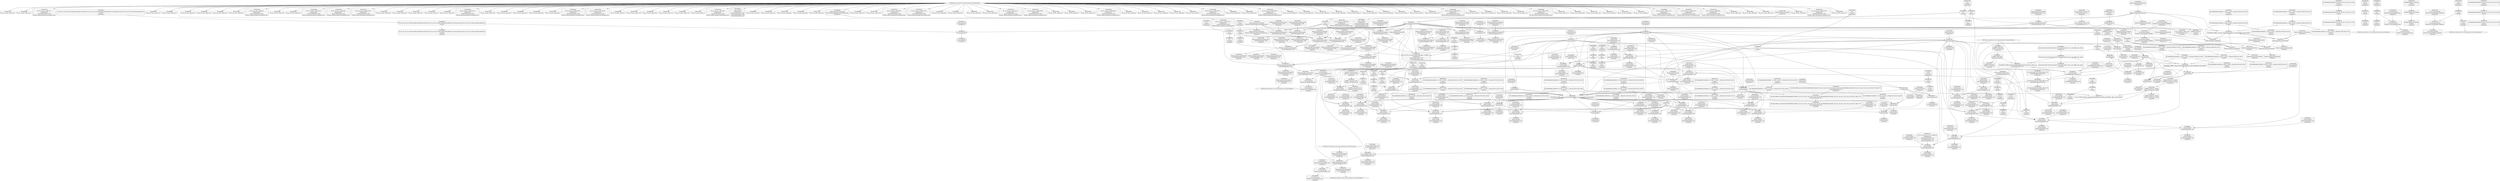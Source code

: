 digraph {
	CE0x3d88e40 [shape=record,shape=Mrecord,label="{CE0x3d88e40|80:_i32,_112:_i8*,_:_CRE_35,36_}"]
	CE0x3d7aef0 [shape=record,shape=Mrecord,label="{CE0x3d7aef0|80:_i32,_112:_i8*,_:_CRE_71,72_}"]
	CE0x3d7f600 [shape=record,shape=Mrecord,label="{CE0x3d7f600|avc_has_perm:auditdata|Function::avc_has_perm&Arg::auditdata::|*SummSource*}"]
	CE0x3db5b90 [shape=record,shape=Mrecord,label="{CE0x3db5b90|current_sid:tmp18|security/selinux/hooks.c,218}"]
	CE0x3d7ea20 [shape=record,shape=Mrecord,label="{CE0x3d7ea20|i64_1|*Constant*|*SummSource*}"]
	CE0x3d8d470 [shape=record,shape=Mrecord,label="{CE0x3d8d470|i8_4|*Constant*}"]
	CE0x3d89530 [shape=record,shape=Mrecord,label="{CE0x3d89530|80:_i32,_112:_i8*,_:_CRE_17,18_}"]
	CE0x3daee80 [shape=record,shape=Mrecord,label="{CE0x3daee80|current_sid:tmp12|security/selinux/hooks.c,218|*SummSource*}"]
	CE0x3d807d0 [shape=record,shape=Mrecord,label="{CE0x3d807d0|i64*_getelementptr_inbounds_(_11_x_i64_,_11_x_i64_*___llvm_gcov_ctr125,_i64_0,_i64_6)|*Constant*|*SummSink*}"]
	CE0x514ac20 [shape=record,shape=Mrecord,label="{CE0x514ac20|80:_i32,_112:_i8*,_:_CRE_2,3_}"]
	CE0x3d8e950 [shape=record,shape=Mrecord,label="{CE0x3d8e950|selinux_msg_queue_associate:call|security/selinux/hooks.c,5184|*SummSink*}"]
	CE0x3d6bae0 [shape=record,shape=Mrecord,label="{CE0x3d6bae0|i32_3|*Constant*}"]
	CE0x3d814b0 [shape=record,shape=Mrecord,label="{CE0x3d814b0|avc_has_perm:entry}"]
	CE0x3d7c680 [shape=record,shape=Mrecord,label="{CE0x3d7c680|80:_i32,_112:_i8*,_:_CRE_76,80_|*MultipleSource*|security/selinux/hooks.c,5186|Function::selinux_msg_queue_associate&Arg::msq::}"]
	CE0x3d902a0 [shape=record,shape=Mrecord,label="{CE0x3d902a0|get_current:entry|*SummSource*}"]
	CE0x3d82b70 [shape=record,shape=Mrecord,label="{CE0x3d82b70|4:_i32,_:_CRE_0,2_|*MultipleSource*|security/selinux/hooks.c,5186|security/selinux/hooks.c,5186|security/selinux/hooks.c,5191}"]
	CE0x3dbf790 [shape=record,shape=Mrecord,label="{CE0x3dbf790|current_sid:tmp23|security/selinux/hooks.c,218|*SummSink*}"]
	CE0x3d96490 [shape=record,shape=Mrecord,label="{CE0x3d96490|current_sid:call4|security/selinux/hooks.c,218|*SummSink*}"]
	CE0x3db4e30 [shape=record,shape=Mrecord,label="{CE0x3db4e30|i8*_getelementptr_inbounds_(_45_x_i8_,_45_x_i8_*_.str12,_i32_0,_i32_0)|*Constant*|*SummSink*}"]
	CE0x3d80520 [shape=record,shape=Mrecord,label="{CE0x3d80520|i64*_getelementptr_inbounds_(_11_x_i64_,_11_x_i64_*___llvm_gcov_ctr125,_i64_0,_i64_6)|*Constant*|*SummSource*}"]
	CE0x3d88880 [shape=record,shape=Mrecord,label="{CE0x3d88880|80:_i32,_112:_i8*,_:_CRE_8,9_}"]
	CE0x3daed10 [shape=record,shape=Mrecord,label="{CE0x3daed10|current_sid:tmp12|security/selinux/hooks.c,218}"]
	CE0x3d7b900 [shape=record,shape=Mrecord,label="{CE0x3d7b900|current_sid:tmp8|security/selinux/hooks.c,218|*SummSource*}"]
	CE0x3db7870 [shape=record,shape=Mrecord,label="{CE0x3db7870|i32_218|*Constant*}"]
	CE0x3d8e040 [shape=record,shape=Mrecord,label="{CE0x3d8e040|80:_i32,_112:_i8*,_:_CRE_21,22_}"]
	CE0x3d6e2d0 [shape=record,shape=Mrecord,label="{CE0x3d6e2d0|avc_has_perm:tclass|Function::avc_has_perm&Arg::tclass::|*SummSink*}"]
	CE0x3db64b0 [shape=record,shape=Mrecord,label="{CE0x3db64b0|current_sid:tmp19|security/selinux/hooks.c,218|*SummSource*}"]
	CE0x3d68210 [shape=record,shape=Mrecord,label="{CE0x3d68210|_ret_i32_%tmp24,_!dbg_!27742|security/selinux/hooks.c,220}"]
	CE0x3d76860 [shape=record,shape=Mrecord,label="{CE0x3d76860|80:_i32,_112:_i8*,_:_CRE_64,65_}"]
	CE0x3d86ec0 [shape=record,shape=Mrecord,label="{CE0x3d86ec0|80:_i32,_112:_i8*,_:_CRE_58,59_}"]
	CE0x3db4930 [shape=record,shape=Mrecord,label="{CE0x3db4930|_call_void_lockdep_rcu_suspicious(i8*_getelementptr_inbounds_(_25_x_i8_,_25_x_i8_*_.str3,_i32_0,_i32_0),_i32_218,_i8*_getelementptr_inbounds_(_45_x_i8_,_45_x_i8_*_.str12,_i32_0,_i32_0))_#10,_!dbg_!27727|security/selinux/hooks.c,218|*SummSource*}"]
	CE0x3d77c20 [shape=record,shape=Mrecord,label="{CE0x3d77c20|80:_i32,_112:_i8*,_:_CRE_41,42_}"]
	CE0x3dce8c0 [shape=record,shape=Mrecord,label="{CE0x3dce8c0|get_current:tmp2}"]
	CE0x36680f0 [shape=record,shape=Mrecord,label="{CE0x36680f0|80:_i32,_112:_i8*,_:_CRE_15,16_}"]
	CE0x3d9b330 [shape=record,shape=Mrecord,label="{CE0x3d9b330|current_sid:tobool|security/selinux/hooks.c,218|*SummSource*}"]
	CE0x3d770f0 [shape=record,shape=Mrecord,label="{CE0x3d770f0|80:_i32,_112:_i8*,_:_CRE_47,48_}"]
	CE0x3db94d0 [shape=record,shape=Mrecord,label="{CE0x3db94d0|_call_void_mcount()_#3|*SummSink*}"]
	CE0x3d78d70 [shape=record,shape=Mrecord,label="{CE0x3d78d70|80:_i32,_112:_i8*,_:_CRE_92,96_|*MultipleSource*|security/selinux/hooks.c,5186|Function::selinux_msg_queue_associate&Arg::msq::}"]
	CE0x3d89ae0 [shape=record,shape=Mrecord,label="{CE0x3d89ae0|80:_i32,_112:_i8*,_:_CRE_176,184_|*MultipleSource*|security/selinux/hooks.c,5186|Function::selinux_msg_queue_associate&Arg::msq::}"]
	CE0x3d656a0 [shape=record,shape=Mrecord,label="{CE0x3d656a0|avc_has_perm:tsid|Function::avc_has_perm&Arg::tsid::|*SummSink*}"]
	CE0x3d8d600 [shape=record,shape=Mrecord,label="{CE0x3d8d600|i8_4|*Constant*|*SummSource*}"]
	CE0x3d8f290 [shape=record,shape=Mrecord,label="{CE0x3d8f290|selinux_msg_queue_associate:msq|Function::selinux_msg_queue_associate&Arg::msq::}"]
	CE0x3d784e0 [shape=record,shape=Mrecord,label="{CE0x3d784e0|get_current:tmp1}"]
	CE0x3d75360 [shape=record,shape=Mrecord,label="{CE0x3d75360|selinux_msg_queue_associate:call|security/selinux/hooks.c,5184}"]
	CE0x3db93d0 [shape=record,shape=Mrecord,label="{CE0x3db93d0|_call_void_mcount()_#3|*SummSource*}"]
	CE0x3d8eab0 [shape=record,shape=Mrecord,label="{CE0x3d8eab0|GLOBAL:current_sid|*Constant*}"]
	CE0x3d6ab60 [shape=record,shape=Mrecord,label="{CE0x3d6ab60|80:_i32,_112:_i8*,_:_CRE_44,45_}"]
	CE0x3db75b0 [shape=record,shape=Mrecord,label="{CE0x3db75b0|GLOBAL:lockdep_rcu_suspicious|*Constant*}"]
	CE0x3d6bcb0 [shape=record,shape=Mrecord,label="{CE0x3d6bcb0|i32_3|*Constant*|*SummSink*}"]
	CE0x3d96b10 [shape=record,shape=Mrecord,label="{CE0x3d96b10|i1_true|*Constant*}"]
	CE0x3d86ae0 [shape=record,shape=Mrecord,label="{CE0x3d86ae0|i32_1|*Constant*|*SummSink*}"]
	CE0x3d8c9c0 [shape=record,shape=Mrecord,label="{CE0x3d8c9c0|GLOBAL:current_sid|*Constant*|*SummSink*}"]
	CE0x3d8faa0 [shape=record,shape=Mrecord,label="{CE0x3d8faa0|80:_i32,_112:_i8*,_:_CRE_52,53_}"]
	CE0x3d7f300 [shape=record,shape=Mrecord,label="{CE0x3d7f300|avc_has_perm:requested|Function::avc_has_perm&Arg::requested::|*SummSource*}"]
	CE0x3d9db50 [shape=record,shape=Mrecord,label="{CE0x3d9db50|i64_0|*Constant*|*SummSource*}"]
	CE0x3dbbe00 [shape=record,shape=Mrecord,label="{CE0x3dbbe00|get_current:bb|*SummSink*}"]
	CE0x3d8d790 [shape=record,shape=Mrecord,label="{CE0x3d8d790|i8_4|*Constant*|*SummSink*}"]
	CE0x46f9c00 [shape=record,shape=Mrecord,label="{CE0x46f9c00|80:_i32,_112:_i8*,_:_CRE_30,31_}"]
	"CONST[source:1(input),value:2(dynamic)][purpose:{object}][SrcIdx:1]"
	CE0x3d82320 [shape=record,shape=Mrecord,label="{CE0x3d82320|selinux_msg_queue_associate:sid2|security/selinux/hooks.c,5191}"]
	CE0x3d7db50 [shape=record,shape=Mrecord,label="{CE0x3d7db50|selinux_msg_queue_associate:q_perm|security/selinux/hooks.c,5186|*SummSource*}"]
	CE0x3d7e340 [shape=record,shape=Mrecord,label="{CE0x3d7e340|80:_i32,_112:_i8*,_:_CRE_25,26_}"]
	CE0x3db1750 [shape=record,shape=Mrecord,label="{CE0x3db1750|current_sid:tmp5|security/selinux/hooks.c,218|*SummSource*}"]
	CE0x3d8e9c0 [shape=record,shape=Mrecord,label="{CE0x3d8e9c0|selinux_msg_queue_associate:call|security/selinux/hooks.c,5184|*SummSource*}"]
	CE0x3d9d7f0 [shape=record,shape=Mrecord,label="{CE0x3d9d7f0|current_sid:tmp4|security/selinux/hooks.c,218|*SummSource*}"]
	CE0x3d72fd0 [shape=record,shape=Mrecord,label="{CE0x3d72fd0|current_sid:do.end|*SummSource*}"]
	CE0x3d9f500 [shape=record,shape=Mrecord,label="{CE0x3d9f500|current_sid:tmp15|security/selinux/hooks.c,218|*SummSource*}"]
	CE0x3d79220 [shape=record,shape=Mrecord,label="{CE0x3d79220|80:_i32,_112:_i8*,_:_CRE_104,112_|*MultipleSource*|security/selinux/hooks.c,5186|Function::selinux_msg_queue_associate&Arg::msq::}"]
	CE0x3d9b150 [shape=record,shape=Mrecord,label="{CE0x3d9b150|current_sid:tobool|security/selinux/hooks.c,218}"]
	CE0x3d68a40 [shape=record,shape=Mrecord,label="{CE0x3d68a40|selinux_msg_queue_associate:entry}"]
	CE0x3d9bd30 [shape=record,shape=Mrecord,label="{CE0x3d9bd30|GLOBAL:__llvm_gcov_ctr125|Global_var:__llvm_gcov_ctr125|*SummSink*}"]
	CE0x3d7fc70 [shape=record,shape=Mrecord,label="{CE0x3d7fc70|current_sid:do.body|*SummSource*}"]
	CE0x3db17c0 [shape=record,shape=Mrecord,label="{CE0x3db17c0|current_sid:tmp5|security/selinux/hooks.c,218|*SummSink*}"]
	CE0x3d913f0 [shape=record,shape=Mrecord,label="{CE0x3d913f0|get_current:bb}"]
	CE0x3d79ec0 [shape=record,shape=Mrecord,label="{CE0x3d79ec0|80:_i32,_112:_i8*,_:_CRE_160,168_|*MultipleSource*|security/selinux/hooks.c,5186|Function::selinux_msg_queue_associate&Arg::msq::}"]
	CE0x3d98710 [shape=record,shape=Mrecord,label="{CE0x3d98710|_call_void_mcount()_#3}"]
	CE0x3d77890 [shape=record,shape=Mrecord,label="{CE0x3d77890|80:_i32,_112:_i8*,_:_CRE_61,62_}"]
	CE0x3d82fb0 [shape=record,shape=Mrecord,label="{CE0x3d82fb0|selinux_msg_queue_associate:call3|security/selinux/hooks.c,5191}"]
	CE0x3dce930 [shape=record,shape=Mrecord,label="{CE0x3dce930|get_current:tmp2|*SummSource*}"]
	CE0x3d6d3f0 [shape=record,shape=Mrecord,label="{CE0x3d6d3f0|selinux_msg_queue_associate:type|security/selinux/hooks.c,5188|*SummSource*}"]
	CE0x3db7450 [shape=record,shape=Mrecord,label="{CE0x3db7450|i8*_getelementptr_inbounds_(_25_x_i8_,_25_x_i8_*_.str3,_i32_0,_i32_0)|*Constant*|*SummSink*}"]
	CE0x3d9b260 [shape=record,shape=Mrecord,label="{CE0x3d9b260|current_sid:tobool|security/selinux/hooks.c,218|*SummSink*}"]
	CE0x3d86ca0 [shape=record,shape=Mrecord,label="{CE0x3d86ca0|80:_i32,_112:_i8*,_:_CRE_56,57_}"]
	CE0x3db54d0 [shape=record,shape=Mrecord,label="{CE0x3db54d0|current_sid:tmp17|security/selinux/hooks.c,218}"]
	CE0x3d7d660 [shape=record,shape=Mrecord,label="{CE0x3d7d660|80:_i32,_112:_i8*,_:_CRE_13,14_}"]
	CE0x3db7170 [shape=record,shape=Mrecord,label="{CE0x3db7170|i8*_getelementptr_inbounds_(_25_x_i8_,_25_x_i8_*_.str3,_i32_0,_i32_0)|*Constant*}"]
	CE0x3d7ba70 [shape=record,shape=Mrecord,label="{CE0x3d7ba70|current_sid:tobool1|security/selinux/hooks.c,218}"]
	CE0x3d91ab0 [shape=record,shape=Mrecord,label="{CE0x3d91ab0|current_sid:tmp2}"]
	CE0x3d9d8c0 [shape=record,shape=Mrecord,label="{CE0x3d9d8c0|current_sid:tmp4|security/selinux/hooks.c,218|*SummSink*}"]
	CE0x3d8a040 [shape=record,shape=Mrecord,label="{CE0x3d8a040|80:_i32,_112:_i8*,_:_CRE_200,208_|*MultipleSource*|security/selinux/hooks.c,5186|Function::selinux_msg_queue_associate&Arg::msq::}"]
	CE0x3d9fc30 [shape=record,shape=Mrecord,label="{CE0x3d9fc30|current_sid:tmp16|security/selinux/hooks.c,218|*SummSink*}"]
	CE0x3d80c60 [shape=record,shape=Mrecord,label="{CE0x3d80c60|current_sid:tmp13|security/selinux/hooks.c,218|*SummSource*}"]
	CE0x46f9b10 [shape=record,shape=Mrecord,label="{CE0x46f9b10|80:_i32,_112:_i8*,_:_CRE_29,30_}"]
	"CONST[source:0(mediator),value:2(dynamic)][purpose:{object}][SnkIdx:1]"
	CE0x3d8e130 [shape=record,shape=Mrecord,label="{CE0x3d8e130|80:_i32,_112:_i8*,_:_CRE_22,23_}"]
	CE0x3d751e0 [shape=record,shape=Mrecord,label="{CE0x3d751e0|_call_void_mcount()_#3|*SummSource*}"]
	CE0x3d77350 [shape=record,shape=Mrecord,label="{CE0x3d77350|80:_i32,_112:_i8*,_:_CRE_49,50_}"]
	CE0x3d7c0d0 [shape=record,shape=Mrecord,label="{CE0x3d7c0d0|current_sid:do.body}"]
	CE0x3d8f0a0 [shape=record,shape=Mrecord,label="{CE0x3d8f0a0|_ret_i32_%tmp24,_!dbg_!27742|security/selinux/hooks.c,220|*SummSource*}"]
	CE0x3d77220 [shape=record,shape=Mrecord,label="{CE0x3d77220|80:_i32,_112:_i8*,_:_CRE_48,49_}"]
	CE0x3d9f490 [shape=record,shape=Mrecord,label="{CE0x3d9f490|current_sid:tmp15|security/selinux/hooks.c,218}"]
	CE0x3d819f0 [shape=record,shape=Mrecord,label="{CE0x3d819f0|selinux_msg_queue_associate:u|security/selinux/hooks.c,5189|*SummSink*}"]
	CE0x5ceaae0 [shape=record,shape=Mrecord,label="{CE0x5ceaae0|80:_i32,_112:_i8*,_:_CRE_6,7_}"]
	CE0x3d79b00 [shape=record,shape=Mrecord,label="{CE0x3d79b00|80:_i32,_112:_i8*,_:_CRE_144,152_|*MultipleSource*|security/selinux/hooks.c,5186|Function::selinux_msg_queue_associate&Arg::msq::}"]
	CE0x3db6760 [shape=record,shape=Mrecord,label="{CE0x3db6760|i64*_getelementptr_inbounds_(_11_x_i64_,_11_x_i64_*___llvm_gcov_ctr125,_i64_0,_i64_10)|*Constant*|*SummSource*}"]
	CE0x3d9c910 [shape=record,shape=Mrecord,label="{CE0x3d9c910|current_sid:tmp}"]
	CE0x3db8c10 [shape=record,shape=Mrecord,label="{CE0x3db8c10|current_sid:bb|*SummSink*}"]
	CE0x3dffa50 [shape=record,shape=Mrecord,label="{CE0x3dffa50|GLOBAL:current_task|Global_var:current_task}"]
	CE0x3d6b7c0 [shape=record,shape=Mrecord,label="{CE0x3d6b7c0|selinux_msg_queue_associate:tmp6|security/selinux/hooks.c,5189|*SummSink*}"]
	CE0x3d84880 [shape=record,shape=Mrecord,label="{CE0x3d84880|i32_78|*Constant*|*SummSource*}"]
	CE0x3d6bb50 [shape=record,shape=Mrecord,label="{CE0x3d6bb50|i32_3|*Constant*|*SummSource*}"]
	"CONST[source:2(external),value:2(dynamic)][purpose:{subject}][SrcIdx:2]"
	CE0x3dce0c0 [shape=record,shape=Mrecord,label="{CE0x3dce0c0|COLLAPSED:_GCMRE___llvm_gcov_ctr98_internal_global_2_x_i64_zeroinitializer:_elem_0:default:}"]
	CE0x3d8de90 [shape=record,shape=Mrecord,label="{CE0x3d8de90|80:_i32,_112:_i8*,_:_CRE_19,20_}"]
	CE0x3d82e30 [shape=record,shape=Mrecord,label="{CE0x3d82e30|selinux_msg_queue_associate:tmp7|security/selinux/hooks.c,5191}"]
	CE0x3d78370 [shape=record,shape=Mrecord,label="{CE0x3d78370|COLLAPSED:_GCMRE___llvm_gcov_ctr304_internal_global_2_x_i64_zeroinitializer:_elem_0:default:}"]
	CE0x3dbfcc0 [shape=record,shape=Mrecord,label="{CE0x3dbfcc0|current_sid:sid|security/selinux/hooks.c,220}"]
	CE0x3d9d540 [shape=record,shape=Mrecord,label="{CE0x3d9d540|i64_3|*Constant*}"]
	CE0x3d92020 [shape=record,shape=Mrecord,label="{CE0x3d92020|current_sid:tmp3|*SummSink*}"]
	CE0x3d86d90 [shape=record,shape=Mrecord,label="{CE0x3d86d90|80:_i32,_112:_i8*,_:_CRE_57,58_}"]
	CE0x3d8a260 [shape=record,shape=Mrecord,label="{CE0x3d8a260|80:_i32,_112:_i8*,_:_CRE_208,216_|*MultipleSource*|security/selinux/hooks.c,5186|Function::selinux_msg_queue_associate&Arg::msq::}"]
	CE0x3d88f70 [shape=record,shape=Mrecord,label="{CE0x3d88f70|80:_i32,_112:_i8*,_:_CRE_36,37_}"]
	CE0x3d847a0 [shape=record,shape=Mrecord,label="{CE0x3d847a0|i32_78|*Constant*}"]
	CE0x3df3050 [shape=record,shape=Mrecord,label="{CE0x3df3050|get_current:tmp|*SummSink*}"]
	CE0x3d8b960 [shape=record,shape=Mrecord,label="{CE0x3d8b960|80:_i32,_112:_i8*,_:_CRE_34,35_}"]
	CE0x3d77af0 [shape=record,shape=Mrecord,label="{CE0x3d77af0|80:_i32,_112:_i8*,_:_CRE_40,41_}"]
	CE0x3d82050 [shape=record,shape=Mrecord,label="{CE0x3d82050|selinux_msg_queue_associate:ipc_id|security/selinux/hooks.c,5189|*SummSink*}"]
	CE0x3d87120 [shape=record,shape=Mrecord,label="{CE0x3d87120|80:_i32,_112:_i8*,_:_CRE_60,61_}"]
	CE0x3d96830 [shape=record,shape=Mrecord,label="{CE0x3d96830|GLOBAL:get_current|*Constant*|*SummSource*}"]
	CE0x54258a0 [shape=record,shape=Mrecord,label="{CE0x54258a0|80:_i32,_112:_i8*,_:_CRE_3,4_}"]
	CE0x3d73b60 [shape=record,shape=Mrecord,label="{CE0x3d73b60|i64_5|*Constant*|*SummSink*}"]
	CE0x3db6030 [shape=record,shape=Mrecord,label="{CE0x3db6030|current_sid:tmp19|security/selinux/hooks.c,218}"]
	CE0x3d76730 [shape=record,shape=Mrecord,label="{CE0x3d76730|80:_i32,_112:_i8*,_:_CRE_63,64_}"]
	CE0x3d82660 [shape=record,shape=Mrecord,label="{CE0x3d82660|selinux_msg_queue_associate:sid2|security/selinux/hooks.c,5191|*SummSink*}"]
	CE0x3d7b020 [shape=record,shape=Mrecord,label="{CE0x3d7b020|i32_10|*Constant*}"]
	CE0x3d86b50 [shape=record,shape=Mrecord,label="{CE0x3d86b50|i32_1|*Constant*}"]
	CE0x3db5890 [shape=record,shape=Mrecord,label="{CE0x3db5890|current_sid:tmp17|security/selinux/hooks.c,218|*SummSource*}"]
	CE0x3d9c980 [shape=record,shape=Mrecord,label="{CE0x3d9c980|COLLAPSED:_GCMRE___llvm_gcov_ctr125_internal_global_11_x_i64_zeroinitializer:_elem_0:default:}"]
	CE0x3d6ac90 [shape=record,shape=Mrecord,label="{CE0x3d6ac90|80:_i32,_112:_i8*,_:_CRE_45,46_}"]
	CE0x5aae840 [shape=record,shape=Mrecord,label="{CE0x5aae840|80:_i32,_112:_i8*,_:_CRE_1,2_}"]
	CE0x3d9d6f0 [shape=record,shape=Mrecord,label="{CE0x3d9d6f0|current_sid:tmp4|security/selinux/hooks.c,218}"]
	CE0x3d88490 [shape=record,shape=Mrecord,label="{CE0x3d88490|current_sid:land.lhs.true}"]
	CE0x5aae7d0 [shape=record,shape=Mrecord,label="{CE0x5aae7d0|80:_i32,_112:_i8*,_:_CRE_0,1_}"]
	CE0x3db76e0 [shape=record,shape=Mrecord,label="{CE0x3db76e0|GLOBAL:lockdep_rcu_suspicious|*Constant*|*SummSource*}"]
	CE0x3db96c0 [shape=record,shape=Mrecord,label="{CE0x3db96c0|i64*_getelementptr_inbounds_(_2_x_i64_,_2_x_i64_*___llvm_gcov_ctr98,_i64_0,_i64_1)|*Constant*|*SummSource*}"]
	CE0x3d90660 [shape=record,shape=Mrecord,label="{CE0x3d90660|_ret_%struct.task_struct*_%tmp4,_!dbg_!27714|./arch/x86/include/asm/current.h,14}"]
	"CONST[source:0(mediator),value:0(static)][purpose:{operation}][SnkIdx:3]"
	CE0x3d74f00 [shape=record,shape=Mrecord,label="{CE0x3d74f00|selinux_msg_queue_associate:tmp3|*SummSource*}"]
	CE0x3d850b0 [shape=record,shape=Mrecord,label="{CE0x3d850b0|i64*_getelementptr_inbounds_(_2_x_i64_,_2_x_i64_*___llvm_gcov_ctr304,_i64_0,_i64_1)|*Constant*|*SummSink*}"]
	CE0x3d79430 [shape=record,shape=Mrecord,label="{CE0x3d79430|80:_i32,_112:_i8*,_:_CRE_112,120_|*MultipleSource*|security/selinux/hooks.c,5186|Function::selinux_msg_queue_associate&Arg::msq::}"]
	CE0x3de2620 [shape=record,shape=Mrecord,label="{CE0x3de2620|get_current:tmp}"]
	CE0x3d7d570 [shape=record,shape=Mrecord,label="{CE0x3d7d570|80:_i32,_112:_i8*,_:_CRE_12,13_}"]
	CE0x3d9be50 [shape=record,shape=Mrecord,label="{CE0x3d9be50|GLOBAL:__llvm_gcov_ctr125|Global_var:__llvm_gcov_ctr125}"]
	CE0x3d9ff30 [shape=record,shape=Mrecord,label="{CE0x3d9ff30|i8_1|*Constant*|*SummSource*}"]
	CE0x3d8a390 [shape=record,shape=Mrecord,label="{CE0x3d8a390|80:_i32,_112:_i8*,_:_CRE_216,224_|*MultipleSource*|security/selinux/hooks.c,5186|Function::selinux_msg_queue_associate&Arg::msq::}"]
	CE0x3d732f0 [shape=record,shape=Mrecord,label="{CE0x3d732f0|i32_0|*Constant*}"]
	CE0x3d73dd0 [shape=record,shape=Mrecord,label="{CE0x3d73dd0|current_sid:tmp9|security/selinux/hooks.c,218|*SummSink*}"]
	CE0x3d9d5b0 [shape=record,shape=Mrecord,label="{CE0x3d9d5b0|i64_3|*Constant*|*SummSource*}"]
	CE0x3d8a5a0 [shape=record,shape=Mrecord,label="{CE0x3d8a5a0|i32_10|*Constant*|*SummSource*}"]
	CE0x3d812b0 [shape=record,shape=Mrecord,label="{CE0x3d812b0|current_sid:tmp14|security/selinux/hooks.c,218|*SummSink*}"]
	CE0x3d7d9b0 [shape=record,shape=Mrecord,label="{CE0x3d7d9b0|current_sid:tmp7|security/selinux/hooks.c,218}"]
	CE0x3d9bfe0 [shape=record,shape=Mrecord,label="{CE0x3d9bfe0|GLOBAL:current_sid.__warned|Global_var:current_sid.__warned|*SummSource*}"]
	CE0x5cea970 [shape=record,shape=Mrecord,label="{CE0x5cea970|80:_i32,_112:_i8*,_:_CRE_4,5_}"]
	CE0x3dca0f0 [shape=record,shape=Mrecord,label="{CE0x3dca0f0|get_current:tmp3|*SummSource*}"]
	CE0x3d7d820 [shape=record,shape=Mrecord,label="{CE0x3d7d820|current_sid:tmp6|security/selinux/hooks.c,218|*SummSink*}"]
	CE0x3d78580 [shape=record,shape=Mrecord,label="{CE0x3d78580|selinux_msg_queue_associate:tmp|*SummSource*}"]
	CE0x3d9b0b0 [shape=record,shape=Mrecord,label="{CE0x3d9b0b0|current_sid:call|security/selinux/hooks.c,218|*SummSink*}"]
	CE0x3d8da40 [shape=record,shape=Mrecord,label="{CE0x3d8da40|selinux_msg_queue_associate:key|security/selinux/hooks.c,5189|*SummSource*}"]
	CE0x3d6ee30 [shape=record,shape=Mrecord,label="{CE0x3d6ee30|selinux_msg_queue_associate:tmp5|security/selinux/hooks.c,5186}"]
	CE0x3d8fbd0 [shape=record,shape=Mrecord,label="{CE0x3d8fbd0|80:_i32,_112:_i8*,_:_CRE_53,54_}"]
	CE0x3dff520 [shape=record,shape=Mrecord,label="{CE0x3dff520|GLOBAL:current_task|Global_var:current_task|*SummSink*}"]
	CE0x3d779c0 [shape=record,shape=Mrecord,label="{CE0x3d779c0|80:_i32,_112:_i8*,_:_CRE_39,40_}"]
	CE0x3d885d0 [shape=record,shape=Mrecord,label="{CE0x3d885d0|current_sid:land.lhs.true|*SummSource*}"]
	CE0x3dbbad0 [shape=record,shape=Mrecord,label="{CE0x3dbbad0|current_sid:tmp24|security/selinux/hooks.c,220|*SummSink*}"]
	CE0x3db6810 [shape=record,shape=Mrecord,label="{CE0x3db6810|i64*_getelementptr_inbounds_(_11_x_i64_,_11_x_i64_*___llvm_gcov_ctr125,_i64_0,_i64_10)|*Constant*|*SummSink*}"]
	CE0x3db5900 [shape=record,shape=Mrecord,label="{CE0x3db5900|current_sid:tmp17|security/selinux/hooks.c,218|*SummSink*}"]
	CE0x3daf000 [shape=record,shape=Mrecord,label="{CE0x3daf000|current_sid:tmp12|security/selinux/hooks.c,218|*SummSink*}"]
	CE0x3d70d50 [shape=record,shape=Mrecord,label="{CE0x3d70d50|i64*_getelementptr_inbounds_(_2_x_i64_,_2_x_i64_*___llvm_gcov_ctr304,_i64_0,_i64_1)|*Constant*|*SummSource*}"]
	CE0x3dae600 [shape=record,shape=Mrecord,label="{CE0x3dae600|current_sid:tmp10|security/selinux/hooks.c,218|*SummSource*}"]
	CE0x3d8d9d0 [shape=record,shape=Mrecord,label="{CE0x3d8d9d0|selinux_msg_queue_associate:key|security/selinux/hooks.c,5189}"]
	CE0x3d87b80 [shape=record,shape=Mrecord,label="{CE0x3d87b80|selinux_msg_queue_associate:msq|Function::selinux_msg_queue_associate&Arg::msq::|*SummSource*}"]
	CE0x3d725f0 [shape=record,shape=Mrecord,label="{CE0x3d725f0|current_sid:bb}"]
	CE0x3da00b0 [shape=record,shape=Mrecord,label="{CE0x3da00b0|i8_1|*Constant*|*SummSink*}"]
	CE0x3dca1c0 [shape=record,shape=Mrecord,label="{CE0x3dca1c0|get_current:tmp3|*SummSink*}"]
	CE0x3d7f050 [shape=record,shape=Mrecord,label="{CE0x3d7f050|avc_has_perm:requested|Function::avc_has_perm&Arg::requested::|*SummSink*}"]
	CE0x3d85790 [shape=record,shape=Mrecord,label="{CE0x3d85790|80:_i32,_112:_i8*,_:_CRE_11,12_}"]
	CE0x3d65cf0 [shape=record,shape=Mrecord,label="{CE0x3d65cf0|i32_(i32,_i32,_i16,_i32,_%struct.common_audit_data*)*_bitcast_(i32_(i32,_i32,_i16,_i32,_%struct.common_audit_data.495*)*_avc_has_perm_to_i32_(i32,_i32,_i16,_i32,_%struct.common_audit_data*)*)|*Constant*|*SummSource*}"]
	CE0x3d8f660 [shape=record,shape=Mrecord,label="{CE0x3d8f660|current_sid:tmp1|*SummSink*}"]
	CE0x3d647f0 [shape=record,shape=Mrecord,label="{CE0x3d647f0|selinux_msg_queue_associate:tmp7|security/selinux/hooks.c,5191|*SummSink*}"]
	CE0x3d8f8d0 [shape=record,shape=Mrecord,label="{CE0x3d8f8d0|i64_1|*Constant*}"]
	CE0x3d78240 [shape=record,shape=Mrecord,label="{CE0x3d78240|selinux_msg_queue_associate:tmp2|*SummSource*}"]
	CE0x3d89ea0 [shape=record,shape=Mrecord,label="{CE0x3d89ea0|80:_i32,_112:_i8*,_:_CRE_192,200_|*MultipleSource*|security/selinux/hooks.c,5186|Function::selinux_msg_queue_associate&Arg::msq::}"]
	CE0x3d80f60 [shape=record,shape=Mrecord,label="{CE0x3d80f60|current_sid:tmp14|security/selinux/hooks.c,218}"]
	CE0x3d6b020 [shape=record,shape=Mrecord,label="{CE0x3d6b020|selinux_msg_queue_associate:entry|*SummSource*}"]
	CE0x3dbbf30 [shape=record,shape=Mrecord,label="{CE0x3dbbf30|i64*_getelementptr_inbounds_(_2_x_i64_,_2_x_i64_*___llvm_gcov_ctr98,_i64_0,_i64_0)|*Constant*}"]
	CE0x3d64640 [shape=record,shape=Mrecord,label="{CE0x3d64640|selinux_msg_queue_associate:u|security/selinux/hooks.c,5189}"]
	CE0x3dbbc80 [shape=record,shape=Mrecord,label="{CE0x3dbbc80|get_current:bb|*SummSource*}"]
	CE0x3d9dcd0 [shape=record,shape=Mrecord,label="{CE0x3d9dcd0|i64_0|*Constant*|*SummSink*}"]
	CE0x3daf580 [shape=record,shape=Mrecord,label="{CE0x3daf580|get_current:tmp4|./arch/x86/include/asm/current.h,14|*SummSink*}"]
	CE0x3dbecb0 [shape=record,shape=Mrecord,label="{CE0x3dbecb0|current_sid:security|security/selinux/hooks.c,218|*SummSink*}"]
	CE0x3d6dc90 [shape=record,shape=Mrecord,label="{CE0x3d6dc90|i16_27|*Constant*}"]
	CE0x3d7f750 [shape=record,shape=Mrecord,label="{CE0x3d7f750|avc_has_perm:auditdata|Function::avc_has_perm&Arg::auditdata::|*SummSink*}"]
	CE0x3d9fab0 [shape=record,shape=Mrecord,label="{CE0x3d9fab0|current_sid:tmp16|security/selinux/hooks.c,218|*SummSource*}"]
	CE0x3dce050 [shape=record,shape=Mrecord,label="{CE0x3dce050|get_current:tmp|*SummSource*}"]
	CE0x3d785f0 [shape=record,shape=Mrecord,label="{CE0x3d785f0|selinux_msg_queue_associate:tmp}"]
	CE0x3dbf180 [shape=record,shape=Mrecord,label="{CE0x3dbf180|current_sid:tmp22|security/selinux/hooks.c,218|*SummSource*}"]
	CE0x3d91f80 [shape=record,shape=Mrecord,label="{CE0x3d91f80|current_sid:tmp3|*SummSource*}"]
	CE0x3d8aa10 [shape=record,shape=Mrecord,label="{CE0x3d8aa10|selinux_msg_queue_associate:security|security/selinux/hooks.c,5186|*SummSink*}"]
	CE0x3dba2b0 [shape=record,shape=Mrecord,label="{CE0x3dba2b0|current_sid:tmp21|security/selinux/hooks.c,218|*SummSource*}"]
	CE0x3d7adc0 [shape=record,shape=Mrecord,label="{CE0x3d7adc0|80:_i32,_112:_i8*,_:_CRE_70,71_}"]
	CE0x3db07d0 [shape=record,shape=Mrecord,label="{CE0x3db07d0|current_sid:call4|security/selinux/hooks.c,218}"]
	CE0x3d98950 [shape=record,shape=Mrecord,label="{CE0x3d98950|_call_void_mcount()_#3|*SummSource*}"]
	CE0x3db7a90 [shape=record,shape=Mrecord,label="{CE0x3db7a90|i32_218|*Constant*|*SummSource*}"]
	CE0x3d9b9d0 [shape=record,shape=Mrecord,label="{CE0x3d9b9d0|%struct.task_struct*_(%struct.task_struct**)*_asm_movq_%gs:$_1:P_,$0_,_r,im,_dirflag_,_fpsr_,_flags_|*SummSource*}"]
	CE0x3d7d3b0 [shape=record,shape=Mrecord,label="{CE0x3d7d3b0|GLOBAL:current_sid.__warned|Global_var:current_sid.__warned}"]
	CE0x3d86ff0 [shape=record,shape=Mrecord,label="{CE0x3d86ff0|80:_i32,_112:_i8*,_:_CRE_59,60_}"]
	CE0x3d8a740 [shape=record,shape=Mrecord,label="{CE0x3d8a740|selinux_msg_queue_associate:tmp4|security/selinux/hooks.c,5186}"]
	CE0x3d9b8d0 [shape=record,shape=Mrecord,label="{CE0x3d9b8d0|%struct.task_struct*_(%struct.task_struct**)*_asm_movq_%gs:$_1:P_,$0_,_r,im,_dirflag_,_fpsr_,_flags_}"]
	CE0x3d91160 [shape=record,shape=Mrecord,label="{CE0x3d91160|0:_i32,_4:_i32,_8:_i32,_12:_i32,_:_CMRE_4,8_|*MultipleSource*|security/selinux/hooks.c,218|security/selinux/hooks.c,218|security/selinux/hooks.c,220}"]
	CE0x3d8c170 [shape=record,shape=Mrecord,label="{CE0x3d8c170|i64*_getelementptr_inbounds_(_2_x_i64_,_2_x_i64_*___llvm_gcov_ctr304,_i64_0,_i64_0)|*Constant*}"]
	CE0x3d81f20 [shape=record,shape=Mrecord,label="{CE0x3d81f20|selinux_msg_queue_associate:ipc_id|security/selinux/hooks.c,5189|*SummSource*}"]
	CE0x3d9a910 [shape=record,shape=Mrecord,label="{CE0x3d9a910|current_sid:land.lhs.true2}"]
	CE0x3d73810 [shape=record,shape=Mrecord,label="{CE0x3d73810|i64_4|*Constant*|*SummSink*}"]
	CE0x3d7e190 [shape=record,shape=Mrecord,label="{CE0x3d7e190|80:_i32,_112:_i8*,_:_CRE_23,24_}"]
	CE0x3daea60 [shape=record,shape=Mrecord,label="{CE0x3daea60|current_sid:tmp11|security/selinux/hooks.c,218|*SummSource*}"]
	CE0x3dbebd0 [shape=record,shape=Mrecord,label="{CE0x3dbebd0|current_sid:security|security/selinux/hooks.c,218}"]
	CE0x3db8b40 [shape=record,shape=Mrecord,label="{CE0x3db8b40|current_sid:bb|*SummSource*}"]
	CE0x3d969b0 [shape=record,shape=Mrecord,label="{CE0x3d969b0|GLOBAL:get_current|*Constant*|*SummSink*}"]
	CE0x3d73600 [shape=record,shape=Mrecord,label="{CE0x3d73600|selinux_msg_queue_associate:q_perm|security/selinux/hooks.c,5186}"]
	CE0x3d67130 [shape=record,shape=Mrecord,label="{CE0x3d67130|current_sid:tmp8|security/selinux/hooks.c,218|*SummSink*}"]
	CE0x5ceaa40 [shape=record,shape=Mrecord,label="{CE0x5ceaa40|80:_i32,_112:_i8*,_:_CRE_5,6_}"]
	CE0x3d6de30 [shape=record,shape=Mrecord,label="{CE0x3d6de30|i16_27|*Constant*|*SummSource*}"]
	CE0x3d76ac0 [shape=record,shape=Mrecord,label="{CE0x3d76ac0|80:_i32,_112:_i8*,_:_CRE_66,67_}"]
	CE0x3d849a0 [shape=record,shape=Mrecord,label="{CE0x3d849a0|current_sid:cred|security/selinux/hooks.c,218}"]
	CE0x3d901f0 [shape=record,shape=Mrecord,label="{CE0x3d901f0|get_current:entry}"]
	CE0x3d7cce0 [shape=record,shape=Mrecord,label="{CE0x3d7cce0|current_sid:tmp6|security/selinux/hooks.c,218|*SummSource*}"]
	CE0x3d90e50 [shape=record,shape=Mrecord,label="{CE0x3d90e50|current_sid:sid|security/selinux/hooks.c,220|*SummSource*}"]
	CE0x3d81b70 [shape=record,shape=Mrecord,label="{CE0x3d81b70|selinux_msg_queue_associate:ipc_id|security/selinux/hooks.c,5189}"]
	CE0x3d81130 [shape=record,shape=Mrecord,label="{CE0x3d81130|current_sid:tmp14|security/selinux/hooks.c,218|*SummSource*}"]
	CE0x3d67310 [shape=record,shape=Mrecord,label="{CE0x3d67310|current_sid:tobool1|security/selinux/hooks.c,218|*SummSource*}"]
	CE0x3d65410 [shape=record,shape=Mrecord,label="{CE0x3d65410|avc_has_perm:tsid|Function::avc_has_perm&Arg::tsid::}"]
	CE0x3d80bf0 [shape=record,shape=Mrecord,label="{CE0x3d80bf0|current_sid:tmp13|security/selinux/hooks.c,218}"]
	CE0x3d74fa0 [shape=record,shape=Mrecord,label="{CE0x3d74fa0|selinux_msg_queue_associate:tmp3|*SummSink*}"]
	CE0x3d6cda0 [shape=record,shape=Mrecord,label="{CE0x3d6cda0|selinux_msg_queue_associate:tmp5|security/selinux/hooks.c,5186|*SummSink*}"]
	CE0x3d7ee00 [shape=record,shape=Mrecord,label="{CE0x3d7ee00|i32_64|*Constant*|*SummSource*}"]
	CE0x3d8a8e0 [shape=record,shape=Mrecord,label="{CE0x3d8a8e0|selinux_msg_queue_associate:security|security/selinux/hooks.c,5186}"]
	CE0x3d9c9f0 [shape=record,shape=Mrecord,label="{CE0x3d9c9f0|current_sid:tmp|*SummSource*}"]
	CE0x3d76fc0 [shape=record,shape=Mrecord,label="{CE0x3d76fc0|80:_i32,_112:_i8*,_:_CRE_46,47_}"]
	CE0x3d89900 [shape=record,shape=Mrecord,label="{CE0x3d89900|80:_i32,_112:_i8*,_:_CRE_172,176_|*MultipleSource*|security/selinux/hooks.c,5186|Function::selinux_msg_queue_associate&Arg::msq::}"]
	CE0x3d80cd0 [shape=record,shape=Mrecord,label="{CE0x3d80cd0|current_sid:tmp13|security/selinux/hooks.c,218|*SummSink*}"]
	CE0x3d731b0 [shape=record,shape=Mrecord,label="{CE0x3d731b0|i64*_getelementptr_inbounds_(_11_x_i64_,_11_x_i64_*___llvm_gcov_ctr125,_i64_0,_i64_0)|*Constant*}"]
	CE0x3d98b00 [shape=record,shape=Mrecord,label="{CE0x3d98b00|current_sid:call|security/selinux/hooks.c,218}"]
	CE0x3db68f0 [shape=record,shape=Mrecord,label="{CE0x3db68f0|current_sid:tmp20|security/selinux/hooks.c,218}"]
	CE0x3d88380 [shape=record,shape=Mrecord,label="{CE0x3d88380|current_sid:if.end|*SummSource*}"]
	CE0x3d90390 [shape=record,shape=Mrecord,label="{CE0x3d90390|get_current:entry|*SummSink*}"]
	CE0x3d6c910 [shape=record,shape=Mrecord,label="{CE0x3d6c910|avc_has_perm:ssid|Function::avc_has_perm&Arg::ssid::|*SummSource*}"]
	CE0x3d89720 [shape=record,shape=Mrecord,label="{CE0x3d89720|80:_i32,_112:_i8*,_:_CRE_168,172_|*MultipleSource*|security/selinux/hooks.c,5186|Function::selinux_msg_queue_associate&Arg::msq::}"]
	CE0x3d7c9e0 [shape=record,shape=Mrecord,label="{CE0x3d7c9e0|80:_i32,_112:_i8*,_:_CRE_84,88_|*MultipleSource*|security/selinux/hooks.c,5186|Function::selinux_msg_queue_associate&Arg::msq::}"]
	CE0x3d8fe30 [shape=record,shape=Mrecord,label="{CE0x3d8fe30|80:_i32,_112:_i8*,_:_CRE_55,56_}"]
	CE0x3d971a0 [shape=record,shape=Mrecord,label="{CE0x3d971a0|i64*_getelementptr_inbounds_(_11_x_i64_,_11_x_i64_*___llvm_gcov_ctr125,_i64_0,_i64_8)|*Constant*}"]
	CE0x3db1670 [shape=record,shape=Mrecord,label="{CE0x3db1670|GLOBAL:__llvm_gcov_ctr125|Global_var:__llvm_gcov_ctr125|*SummSource*}"]
	CE0x3d82be0 [shape=record,shape=Mrecord,label="{CE0x3d82be0|4:_i32,_:_CRE_4,8_|*MultipleSource*|security/selinux/hooks.c,5186|security/selinux/hooks.c,5186|security/selinux/hooks.c,5191}"]
	CE0x3d65570 [shape=record,shape=Mrecord,label="{CE0x3d65570|avc_has_perm:tsid|Function::avc_has_perm&Arg::tsid::|*SummSource*}"]
	CE0x3dbe870 [shape=record,shape=Mrecord,label="{CE0x3dbe870|i32_22|*Constant*|*SummSink*}"]
	CE0x3d76990 [shape=record,shape=Mrecord,label="{CE0x3d76990|80:_i32,_112:_i8*,_:_CRE_65,66_}"]
	CE0x3d72530 [shape=record,shape=Mrecord,label="{CE0x3d72530|current_sid:if.then|*SummSink*}"]
	CE0x3d9f570 [shape=record,shape=Mrecord,label="{CE0x3d9f570|current_sid:tmp15|security/selinux/hooks.c,218|*SummSink*}"]
	CE0x3d6c510 [shape=record,shape=Mrecord,label="{CE0x3d6c510|avc_has_perm:entry|*SummSource*}"]
	CE0x3d78050 [shape=record,shape=Mrecord,label="{CE0x3d78050|i64*_getelementptr_inbounds_(_2_x_i64_,_2_x_i64_*___llvm_gcov_ctr98,_i64_0,_i64_1)|*Constant*}"]
	CE0x3d8b6a0 [shape=record,shape=Mrecord,label="{CE0x3d8b6a0|80:_i32,_112:_i8*,_:_CRE_31,32_}"]
	CE0x3d7b3f0 [shape=record,shape=Mrecord,label="{CE0x3d7b3f0|current_sid:tmp8|security/selinux/hooks.c,218}"]
	CE0x3d72ee0 [shape=record,shape=Mrecord,label="{CE0x3d72ee0|current_sid:do.end}"]
	CE0x3d9e170 [shape=record,shape=Mrecord,label="{CE0x3d9e170|i64*_getelementptr_inbounds_(_11_x_i64_,_11_x_i64_*___llvm_gcov_ctr125,_i64_0,_i64_1)|*Constant*|*SummSource*}"]
	CE0x3d75aa0 [shape=record,shape=Mrecord,label="{CE0x3d75aa0|i64*_getelementptr_inbounds_(_11_x_i64_,_11_x_i64_*___llvm_gcov_ctr125,_i64_0,_i64_0)|*Constant*|*SummSource*}"]
	CE0x3d91b20 [shape=record,shape=Mrecord,label="{CE0x3d91b20|current_sid:tmp2|*SummSource*}"]
	CE0x3dffbd0 [shape=record,shape=Mrecord,label="{CE0x3dffbd0|GLOBAL:current_task|Global_var:current_task|*SummSource*}"]
	CE0x3db4d00 [shape=record,shape=Mrecord,label="{CE0x3db4d00|i8*_getelementptr_inbounds_(_45_x_i8_,_45_x_i8_*_.str12,_i32_0,_i32_0)|*Constant*}"]
	CE0x3d883f0 [shape=record,shape=Mrecord,label="{CE0x3d883f0|current_sid:if.end|*SummSink*}"]
	CE0x3d78160 [shape=record,shape=Mrecord,label="{CE0x3d78160|selinux_msg_queue_associate:tmp2}"]
	CE0x3db52d0 [shape=record,shape=Mrecord,label="{CE0x3db52d0|i64*_getelementptr_inbounds_(_11_x_i64_,_11_x_i64_*___llvm_gcov_ctr125,_i64_0,_i64_9)|*Constant*|*SummSource*}"]
	CE0x3d7a1a0 [shape=record,shape=Mrecord,label="{CE0x3d7a1a0|current_sid:tmp1}"]
	CE0x3d77480 [shape=record,shape=Mrecord,label="{CE0x3d77480|80:_i32,_112:_i8*,_:_CRE_50,51_}"]
	CE0x3d8d890 [shape=record,shape=Mrecord,label="{CE0x3d8d890|selinux_msg_queue_associate:q_perm1|security/selinux/hooks.c,5189}"]
	CE0x3dbf000 [shape=record,shape=Mrecord,label="{CE0x3dbf000|current_sid:tmp22|security/selinux/hooks.c,218}"]
	CE0x3d675c0 [shape=record,shape=Mrecord,label="{CE0x3d675c0|i64_4|*Constant*}"]
	CE0x3d72460 [shape=record,shape=Mrecord,label="{CE0x3d72460|current_sid:if.then|*SummSource*}"]
	CE0x3dd1550 [shape=record,shape=Mrecord,label="{CE0x3dd1550|get_current:tmp3}"]
	CE0x3d824e0 [shape=record,shape=Mrecord,label="{CE0x3d824e0|selinux_msg_queue_associate:sid2|security/selinux/hooks.c,5191|*SummSource*}"]
	CE0x3db4bd0 [shape=record,shape=Mrecord,label="{CE0x3db4bd0|i32_218|*Constant*|*SummSink*}"]
	CE0x3d8bfa0 [shape=record,shape=Mrecord,label="{CE0x3d8bfa0|selinux_msg_queue_associate:ad|security/selinux/hooks.c, 5183|*SummSource*}"]
	CE0x3daebe0 [shape=record,shape=Mrecord,label="{CE0x3daebe0|current_sid:tmp11|security/selinux/hooks.c,218|*SummSink*}"]
	CE0x3d729d0 [shape=record,shape=Mrecord,label="{CE0x3d729d0|selinux_msg_queue_associate:bb|*SummSink*}"]
	CE0x3d795d0 [shape=record,shape=Mrecord,label="{CE0x3d795d0|80:_i32,_112:_i8*,_:_CRE_120,128_|*MultipleSource*|security/selinux/hooks.c,5186|Function::selinux_msg_queue_associate&Arg::msq::}"]
	CE0x3d6e260 [shape=record,shape=Mrecord,label="{CE0x3d6e260|avc_has_perm:tclass|Function::avc_has_perm&Arg::tclass::|*SummSource*}"]
	CE0x3d752a0 [shape=record,shape=Mrecord,label="{CE0x3d752a0|_call_void_mcount()_#3|*SummSink*}"]
	CE0x3d6df60 [shape=record,shape=Mrecord,label="{CE0x3d6df60|i16_27|*Constant*|*SummSink*}"]
	CE0x3dca280 [shape=record,shape=Mrecord,label="{CE0x3dca280|_call_void_mcount()_#3}"]
	CE0x3d91b90 [shape=record,shape=Mrecord,label="{CE0x3d91b90|current_sid:tmp2|*SummSink*}"]
	CE0x3d6e1f0 [shape=record,shape=Mrecord,label="{CE0x3d6e1f0|avc_has_perm:tclass|Function::avc_has_perm&Arg::tclass::}"]
	CE0x3d893f0 [shape=record,shape=Mrecord,label="{CE0x3d893f0|80:_i32,_112:_i8*,_:_CRE_16,17_}"]
	CE0x3d98e30 [shape=record,shape=Mrecord,label="{CE0x3d98e30|current_sid:call|security/selinux/hooks.c,218|*SummSource*}"]
	CE0x3d73460 [shape=record,shape=Mrecord,label="{CE0x3d73460|i32_0|*Constant*|*SummSource*}"]
	CE0x3d6c6f0 [shape=record,shape=Mrecord,label="{CE0x3d6c6f0|avc_has_perm:ssid|Function::avc_has_perm&Arg::ssid::}"]
	CE0x3d68100 [shape=record,shape=Mrecord,label="{CE0x3d68100|current_sid:entry|*SummSource*}"]
	CE0x3d760e0 [shape=record,shape=Mrecord,label="{CE0x3d760e0|i64_1|*Constant*|*SummSink*}"]
	CE0x3d8c800 [shape=record,shape=Mrecord,label="{CE0x3d8c800|GLOBAL:current_sid|*Constant*|*SummSource*}"]
	CE0x3d84b80 [shape=record,shape=Mrecord,label="{CE0x3d84b80|current_sid:cred|security/selinux/hooks.c,218|*SummSink*}"]
	CE0x3d86a70 [shape=record,shape=Mrecord,label="{CE0x3d86a70|selinux_msg_queue_associate:tmp1|*SummSource*}"]
	CE0x3d65b20 [shape=record,shape=Mrecord,label="{CE0x3d65b20|i32_(i32,_i32,_i16,_i32,_%struct.common_audit_data*)*_bitcast_(i32_(i32,_i32,_i16,_i32,_%struct.common_audit_data.495*)*_avc_has_perm_to_i32_(i32,_i32,_i16,_i32,_%struct.common_audit_data*)*)|*Constant*}"]
	CE0x3d7e250 [shape=record,shape=Mrecord,label="{CE0x3d7e250|80:_i32,_112:_i8*,_:_CRE_24,25_}"]
	CE0x3d96cb0 [shape=record,shape=Mrecord,label="{CE0x3d96cb0|i1_true|*Constant*|*SummSource*}"]
	CE0x3d9aa80 [shape=record,shape=Mrecord,label="{CE0x3d9aa80|current_sid:land.lhs.true2|*SummSink*}"]
	CE0x3d856d0 [shape=record,shape=Mrecord,label="{CE0x3d856d0|80:_i32,_112:_i8*,_:_CRE_10,11_}"]
	CE0x3dd12d0 [shape=record,shape=Mrecord,label="{CE0x3dd12d0|i64*_getelementptr_inbounds_(_2_x_i64_,_2_x_i64_*___llvm_gcov_ctr98,_i64_0,_i64_1)|*Constant*|*SummSink*}"]
	CE0x3d64080 [shape=record,shape=Mrecord,label="{CE0x3d64080|selinux_msg_queue_associate:q_perm1|security/selinux/hooks.c,5189|*SummSink*}"]
	CE0x3d65930 [shape=record,shape=Mrecord,label="{CE0x3d65930|selinux_msg_queue_associate:call3|security/selinux/hooks.c,5191|*SummSink*}"]
	CE0x3d9d650 [shape=record,shape=Mrecord,label="{CE0x3d9d650|i64_3|*Constant*|*SummSink*}"]
	CE0x3d7b150 [shape=record,shape=Mrecord,label="{CE0x3d7b150|80:_i32,_112:_i8*,_:_CRE_72,73_|*MultipleSource*|security/selinux/hooks.c,5186|Function::selinux_msg_queue_associate&Arg::msq::}"]
	CE0x3dbe6f0 [shape=record,shape=Mrecord,label="{CE0x3dbe6f0|i32_22|*Constant*|*SummSource*}"]
	CE0x3d87c90 [shape=record,shape=Mrecord,label="{CE0x3d87c90|selinux_msg_queue_associate:msq|Function::selinux_msg_queue_associate&Arg::msq::|*SummSink*}"]
	CE0x3db5460 [shape=record,shape=Mrecord,label="{CE0x3db5460|i64*_getelementptr_inbounds_(_11_x_i64_,_11_x_i64_*___llvm_gcov_ctr125,_i64_0,_i64_9)|*Constant*|*SummSink*}"]
	CE0x3d9b5d0 [shape=record,shape=Mrecord,label="{CE0x3d9b5d0|i64_2|*Constant*|*SummSource*}"]
	CE0x3d739f0 [shape=record,shape=Mrecord,label="{CE0x3d739f0|i64_5|*Constant*}"]
	"CONST[source:0(mediator),value:2(dynamic)][purpose:{object}][SnkIdx:2]"
	CE0x3d9fd60 [shape=record,shape=Mrecord,label="{CE0x3d9fd60|i8_1|*Constant*}"]
	CE0x3d8f970 [shape=record,shape=Mrecord,label="{CE0x3d8f970|80:_i32,_112:_i8*,_:_CRE_51,52_}"]
	CE0x3d84810 [shape=record,shape=Mrecord,label="{CE0x3d84810|i32_78|*Constant*|*SummSink*}"]
	CE0x3d8fd00 [shape=record,shape=Mrecord,label="{CE0x3d8fd00|80:_i32,_112:_i8*,_:_CRE_54,55_}"]
	CE0x46f9a20 [shape=record,shape=Mrecord,label="{CE0x46f9a20|80:_i32,_112:_i8*,_:_CRE_28,29_}"]
	CE0x3668030 [shape=record,shape=Mrecord,label="{CE0x3668030|80:_i32,_112:_i8*,_:_CRE_14,15_}"]
	CE0x3d6ed40 [shape=record,shape=Mrecord,label="{CE0x3d6ed40|selinux_msg_queue_associate:tmp4|security/selinux/hooks.c,5186|*SummSink*}"]
	CE0x3d832e0 [shape=record,shape=Mrecord,label="{CE0x3d832e0|_ret_i32_%call3,_!dbg_!27729|security/selinux/hooks.c,5191|*SummSink*}"]
	CE0x3d67490 [shape=record,shape=Mrecord,label="{CE0x3d67490|current_sid:tobool1|security/selinux/hooks.c,218|*SummSink*}"]
	CE0x3db73c0 [shape=record,shape=Mrecord,label="{CE0x3db73c0|i8*_getelementptr_inbounds_(_25_x_i8_,_25_x_i8_*_.str3,_i32_0,_i32_0)|*Constant*|*SummSource*}"]
	CE0x3d83140 [shape=record,shape=Mrecord,label="{CE0x3d83140|_ret_i32_%call3,_!dbg_!27729|security/selinux/hooks.c,5191|*SummSource*}"]
	CE0x3db49a0 [shape=record,shape=Mrecord,label="{CE0x3db49a0|_call_void_lockdep_rcu_suspicious(i8*_getelementptr_inbounds_(_25_x_i8_,_25_x_i8_*_.str3,_i32_0,_i32_0),_i32_218,_i8*_getelementptr_inbounds_(_45_x_i8_,_45_x_i8_*_.str12,_i32_0,_i32_0))_#10,_!dbg_!27727|security/selinux/hooks.c,218|*SummSink*}"]
	CE0x3d8b830 [shape=record,shape=Mrecord,label="{CE0x3d8b830|80:_i32,_112:_i8*,_:_CRE_33,34_}"]
	CE0x3d8dab0 [shape=record,shape=Mrecord,label="{CE0x3d8dab0|selinux_msg_queue_associate:key|security/selinux/hooks.c,5189|*SummSink*}"]
	CE0x5aae760 [shape=record,shape=Mrecord,label="{CE0x5aae760|selinux_msg_queue_associate:q_perm|security/selinux/hooks.c,5186|*SummSink*}"]
	CE0x3dbf3f0 [shape=record,shape=Mrecord,label="{CE0x3dbf3f0|current_sid:tmp22|security/selinux/hooks.c,218|*SummSink*}"]
	CE0x3d781d0 [shape=record,shape=Mrecord,label="{CE0x3d781d0|selinux_msg_queue_associate:tmp2|*SummSink*}"]
	CE0x3db5100 [shape=record,shape=Mrecord,label="{CE0x3db5100|i64*_getelementptr_inbounds_(_11_x_i64_,_11_x_i64_*___llvm_gcov_ctr125,_i64_0,_i64_9)|*Constant*}"]
	CE0x3d7ac90 [shape=record,shape=Mrecord,label="{CE0x3d7ac90|80:_i32,_112:_i8*,_:_CRE_69,70_}"]
	CE0x3d76150 [shape=record,shape=Mrecord,label="{CE0x3d76150|selinux_msg_queue_associate:tmp1|*SummSink*}"]
	CE0x3d7cbf0 [shape=record,shape=Mrecord,label="{CE0x3d7cbf0|80:_i32,_112:_i8*,_:_CRE_88,92_|*MultipleSource*|security/selinux/hooks.c,5186|Function::selinux_msg_queue_associate&Arg::msq::}"]
	CE0x3d6c580 [shape=record,shape=Mrecord,label="{CE0x3d6c580|avc_has_perm:entry|*SummSink*}"]
	CE0x3d890a0 [shape=record,shape=Mrecord,label="{CE0x3d890a0|80:_i32,_112:_i8*,_:_CRE_37,38_}"]
	CE0x3d730a0 [shape=record,shape=Mrecord,label="{CE0x3d730a0|current_sid:do.end|*SummSink*}"]
	CE0x3d8f420 [shape=record,shape=Mrecord,label="{CE0x3d8f420|i64*_getelementptr_inbounds_(_11_x_i64_,_11_x_i64_*___llvm_gcov_ctr125,_i64_0,_i64_1)|*Constant*}"]
	CE0x3d6ffc0 [shape=record,shape=Mrecord,label="{CE0x3d6ffc0|i32_0|*Constant*}"]
	CE0x3d9ea20 [shape=record,shape=Mrecord,label="{CE0x3d9ea20|current_sid:tmp|*SummSink*}"]
	CE0x3d8a870 [shape=record,shape=Mrecord,label="{CE0x3d8a870|selinux_msg_queue_associate:security|security/selinux/hooks.c,5186|*SummSource*}"]
	CE0x3d8b740 [shape=record,shape=Mrecord,label="{CE0x3d8b740|80:_i32,_112:_i8*,_:_CRE_32,33_}"]
	CE0x3db48c0 [shape=record,shape=Mrecord,label="{CE0x3db48c0|_call_void_lockdep_rcu_suspicious(i8*_getelementptr_inbounds_(_25_x_i8_,_25_x_i8_*_.str3,_i32_0,_i32_0),_i32_218,_i8*_getelementptr_inbounds_(_45_x_i8_,_45_x_i8_*_.str12,_i32_0,_i32_0))_#10,_!dbg_!27727|security/selinux/hooks.c,218}"]
	CE0x3d73a90 [shape=record,shape=Mrecord,label="{CE0x3d73a90|i64_5|*Constant*|*SummSource*}"]
	CE0x3d788e0 [shape=record,shape=Mrecord,label="{CE0x3d788e0|get_current:tmp1|*SummSource*}"]
	CE0x3d9c160 [shape=record,shape=Mrecord,label="{CE0x3d9c160|GLOBAL:current_sid.__warned|Global_var:current_sid.__warned|*SummSink*}"]
	CE0x3dd1460 [shape=record,shape=Mrecord,label="{CE0x3dd1460|get_current:tmp2|*SummSink*}"]
	CE0x3d9e2d0 [shape=record,shape=Mrecord,label="{CE0x3d9e2d0|i64*_getelementptr_inbounds_(_11_x_i64_,_11_x_i64_*___llvm_gcov_ctr125,_i64_0,_i64_1)|*Constant*|*SummSink*}"]
	CE0x3d91da0 [shape=record,shape=Mrecord,label="{CE0x3d91da0|current_sid:tmp3}"]
	CE0x3d64cc0 [shape=record,shape=Mrecord,label="{CE0x3d64cc0|selinux_msg_queue_associate:tmp7|security/selinux/hooks.c,5191|*SummSource*}"]
	CE0x3dba3e0 [shape=record,shape=Mrecord,label="{CE0x3dba3e0|i32_22|*Constant*}"]
	CE0x3d9a980 [shape=record,shape=Mrecord,label="{CE0x3d9a980|current_sid:land.lhs.true2|*SummSource*}"]
	CE0x3d6d230 [shape=record,shape=Mrecord,label="{CE0x3d6d230|selinux_msg_queue_associate:type|security/selinux/hooks.c,5188}"]
	CE0x3d7eee0 [shape=record,shape=Mrecord,label="{CE0x3d7eee0|i32_64|*Constant*|*SummSink*}"]
	CE0x3dae860 [shape=record,shape=Mrecord,label="{CE0x3dae860|current_sid:tmp11|security/selinux/hooks.c,218}"]
	CE0x3d7d280 [shape=record,shape=Mrecord,label="{CE0x3d7d280|current_sid:tmp7|security/selinux/hooks.c,218|*SummSink*}"]
	CE0x3dbf920 [shape=record,shape=Mrecord,label="{CE0x3dbf920|i32_1|*Constant*}"]
	CE0x3d6d5a0 [shape=record,shape=Mrecord,label="{CE0x3d6d5a0|selinux_msg_queue_associate:type|security/selinux/hooks.c,5188|*SummSink*}"]
	CE0x3d8ffa0 [shape=record,shape=Mrecord,label="{CE0x3d8ffa0|selinux_msg_queue_associate:ad|security/selinux/hooks.c, 5183}"]
	CE0x3d7fe20 [shape=record,shape=Mrecord,label="{CE0x3d7fe20|_ret_i32_%call3,_!dbg_!27729|security/selinux/hooks.c,5191}"]
	CE0x3d8c010 [shape=record,shape=Mrecord,label="{CE0x3d8c010|i64*_getelementptr_inbounds_(_2_x_i64_,_2_x_i64_*___llvm_gcov_ctr304,_i64_0,_i64_1)|*Constant*}"]
	CE0x3d7d100 [shape=record,shape=Mrecord,label="{CE0x3d7d100|current_sid:tmp7|security/selinux/hooks.c,218|*SummSource*}"]
	CE0x3d7f1b0 [shape=record,shape=Mrecord,label="{CE0x3d7f1b0|_ret_i32_%retval.0,_!dbg_!27728|security/selinux/avc.c,775}"]
	CE0x3db8d20 [shape=record,shape=Mrecord,label="{CE0x3db8d20|current_sid:if.end}"]
	CE0x3d79960 [shape=record,shape=Mrecord,label="{CE0x3d79960|80:_i32,_112:_i8*,_:_CRE_136,144_|*MultipleSource*|security/selinux/hooks.c,5186|Function::selinux_msg_queue_associate&Arg::msq::}"]
	CE0x3d81830 [shape=record,shape=Mrecord,label="{CE0x3d81830|selinux_msg_queue_associate:u|security/selinux/hooks.c,5189|*SummSource*}"]
	CE0x3dbe580 [shape=record,shape=Mrecord,label="{CE0x3dbe580|current_sid:tmp21|security/selinux/hooks.c,218|*SummSink*}"]
	CE0x3d6cb50 [shape=record,shape=Mrecord,label="{CE0x3d6cb50|selinux_msg_queue_associate:tmp5|security/selinux/hooks.c,5186|*SummSource*}"]
	CE0x3d8c1e0 [shape=record,shape=Mrecord,label="{CE0x3d8c1e0|i64*_getelementptr_inbounds_(_2_x_i64_,_2_x_i64_*___llvm_gcov_ctr304,_i64_0,_i64_0)|*Constant*|*SummSource*}"]
	CE0x3d78830 [shape=record,shape=Mrecord,label="{CE0x3d78830|i64*_getelementptr_inbounds_(_2_x_i64_,_2_x_i64_*___llvm_gcov_ctr304,_i64_0,_i64_0)|*Constant*|*SummSink*}"]
	CE0x3d648e0 [shape=record,shape=Mrecord,label="{CE0x3d648e0|selinux_msg_queue_associate:tmp6|security/selinux/hooks.c,5189|*SummSource*}"]
	CE0x3d78ea0 [shape=record,shape=Mrecord,label="{CE0x3d78ea0|80:_i32,_112:_i8*,_:_CRE_96,100_|*MultipleSource*|security/selinux/hooks.c,5186|Function::selinux_msg_queue_associate&Arg::msq::}"]
	CE0x3d8d900 [shape=record,shape=Mrecord,label="{CE0x3d8d900|selinux_msg_queue_associate:q_perm1|security/selinux/hooks.c,5189|*SummSource*}"]
	CE0x3d78470 [shape=record,shape=Mrecord,label="{CE0x3d78470|i64_1|*Constant*}"]
	CE0x3dbb600 [shape=record,shape=Mrecord,label="{CE0x3dbb600|i64*_getelementptr_inbounds_(_2_x_i64_,_2_x_i64_*___llvm_gcov_ctr98,_i64_0,_i64_0)|*Constant*|*SummSource*}"]
	CE0x3d79ce0 [shape=record,shape=Mrecord,label="{CE0x3d79ce0|80:_i32,_112:_i8*,_:_CRE_152,160_|*MultipleSource*|security/selinux/hooks.c,5186|Function::selinux_msg_queue_associate&Arg::msq::}"]
	CE0x3dbb9e0 [shape=record,shape=Mrecord,label="{CE0x3dbb9e0|current_sid:tmp24|security/selinux/hooks.c,220|*SummSource*}"]
	CE0x3dba130 [shape=record,shape=Mrecord,label="{CE0x3dba130|current_sid:tmp21|security/selinux/hooks.c,218}"]
	CE0x3d9ba60 [shape=record,shape=Mrecord,label="{CE0x3d9ba60|%struct.task_struct*_(%struct.task_struct**)*_asm_movq_%gs:$_1:P_,$0_,_r,im,_dirflag_,_fpsr_,_flags_|*SummSink*}"]
	CE0x3db7750 [shape=record,shape=Mrecord,label="{CE0x3db7750|GLOBAL:lockdep_rcu_suspicious|*Constant*|*SummSink*}"]
	CE0x3d7ab60 [shape=record,shape=Mrecord,label="{CE0x3d7ab60|80:_i32,_112:_i8*,_:_CRE_68,69_}"]
	CE0x3d97a20 [shape=record,shape=Mrecord,label="{CE0x3d97a20|i64*_getelementptr_inbounds_(_11_x_i64_,_11_x_i64_*___llvm_gcov_ctr125,_i64_0,_i64_8)|*Constant*|*SummSource*}"]
	CE0x3d734d0 [shape=record,shape=Mrecord,label="{CE0x3d734d0|i32_0|*Constant*|*SummSink*}"]
	CE0x3d8f1a0 [shape=record,shape=Mrecord,label="{CE0x3d8f1a0|_ret_i32_%tmp24,_!dbg_!27742|security/selinux/hooks.c,220|*SummSink*}"]
	CE0x3d6ecd0 [shape=record,shape=Mrecord,label="{CE0x3d6ecd0|selinux_msg_queue_associate:tmp4|security/selinux/hooks.c,5186|*SummSource*}"]
	CE0x3daf4e0 [shape=record,shape=Mrecord,label="{CE0x3daf4e0|get_current:tmp4|./arch/x86/include/asm/current.h,14|*SummSource*}"]
	CE0x3d723a0 [shape=record,shape=Mrecord,label="{CE0x3d723a0|current_sid:if.then}"]
	CE0x3d776b0 [shape=record,shape=Mrecord,label="{CE0x3d776b0|selinux_msg_queue_associate:bb|*SummSource*}"]
	CE0x3d7f8d0 [shape=record,shape=Mrecord,label="{CE0x3d7f8d0|_ret_i32_%retval.0,_!dbg_!27728|security/selinux/avc.c,775|*SummSource*}"]
	CE0x3d96310 [shape=record,shape=Mrecord,label="{CE0x3d96310|current_sid:call4|security/selinux/hooks.c,218|*SummSource*}"]
	CE0x3d84a10 [shape=record,shape=Mrecord,label="{CE0x3d84a10|COLLAPSED:_GCMRE_current_task_external_global_%struct.task_struct*:_elem_0::|security/selinux/hooks.c,218}"]
	CE0x3d6e0d0 [shape=record,shape=Mrecord,label="{CE0x3d6e0d0|i32_64|*Constant*}"]
	CE0x3d9b7e0 [shape=record,shape=Mrecord,label="{CE0x3d9b7e0|i64_0|*Constant*}"]
	CE0x3dbb8f0 [shape=record,shape=Mrecord,label="{CE0x3dbb8f0|current_sid:tmp24|security/selinux/hooks.c,220}"]
	CE0x3d875f0 [shape=record,shape=Mrecord,label="{CE0x3d875f0|selinux_msg_queue_associate:tmp3}"]
	CE0x3d9f880 [shape=record,shape=Mrecord,label="{CE0x3d9f880|current_sid:tmp16|security/selinux/hooks.c,218}"]
	CE0x3d73d00 [shape=record,shape=Mrecord,label="{CE0x3d73d00|current_sid:tmp9|security/selinux/hooks.c,218|*SummSource*}"]
	CE0x3db6a70 [shape=record,shape=Mrecord,label="{CE0x3db6a70|current_sid:tmp20|security/selinux/hooks.c,218|*SummSource*}"]
	CE0x3d6d910 [shape=record,shape=Mrecord,label="{CE0x3d6d910|current_sid:tmp6|security/selinux/hooks.c,218}"]
	CE0x3d965c0 [shape=record,shape=Mrecord,label="{CE0x3d965c0|GLOBAL:get_current|*Constant*}"]
	CE0x3d9bde0 [shape=record,shape=Mrecord,label="{CE0x3d9bde0|current_sid:tmp5|security/selinux/hooks.c,218}"]
	CE0x3d68440 [shape=record,shape=Mrecord,label="{CE0x3d68440|selinux_msg_queue_associate:bb}"]
	"CONST[source:0(mediator),value:2(dynamic)][purpose:{subject}][SrcIdx:3]"
	CE0x3d6aa30 [shape=record,shape=Mrecord,label="{CE0x3d6aa30|80:_i32,_112:_i8*,_:_CRE_43,44_}"]
	CE0x3d73c00 [shape=record,shape=Mrecord,label="{CE0x3d73c00|current_sid:tmp9|security/selinux/hooks.c,218}"]
	CE0x3d7e430 [shape=record,shape=Mrecord,label="{CE0x3d7e430|80:_i32,_112:_i8*,_:_CRE_26,27_}"]
	CE0x3db4dc0 [shape=record,shape=Mrecord,label="{CE0x3db4dc0|i8*_getelementptr_inbounds_(_45_x_i8_,_45_x_i8_*_.str12,_i32_0,_i32_0)|*Constant*|*SummSource*}"]
	CE0x3d88790 [shape=record,shape=Mrecord,label="{CE0x3d88790|80:_i32,_112:_i8*,_:_CRE_7,8_}"]
	CE0x3daf130 [shape=record,shape=Mrecord,label="{CE0x3daf130|i64*_getelementptr_inbounds_(_11_x_i64_,_11_x_i64_*___llvm_gcov_ctr125,_i64_0,_i64_6)|*Constant*}"]
	CE0x3d84b10 [shape=record,shape=Mrecord,label="{CE0x3d84b10|current_sid:cred|security/selinux/hooks.c,218|*SummSource*}"]
	CE0x3d7fa90 [shape=record,shape=Mrecord,label="{CE0x3d7fa90|_ret_i32_%retval.0,_!dbg_!27728|security/selinux/avc.c,775|*SummSink*}"]
	CE0x3d7a210 [shape=record,shape=Mrecord,label="{CE0x3d7a210|current_sid:tmp1|*SummSource*}"]
	CE0x3d90420 [shape=record,shape=Mrecord,label="{CE0x3d90420|_ret_%struct.task_struct*_%tmp4,_!dbg_!27714|./arch/x86/include/asm/current.h,14|*SummSource*}"]
	CE0x3d90700 [shape=record,shape=Mrecord,label="{CE0x3d90700|_ret_%struct.task_struct*_%tmp4,_!dbg_!27714|./arch/x86/include/asm/current.h,14|*SummSink*}"]
	CE0x3d75c20 [shape=record,shape=Mrecord,label="{CE0x3d75c20|i64*_getelementptr_inbounds_(_11_x_i64_,_11_x_i64_*___llvm_gcov_ctr125,_i64_0,_i64_0)|*Constant*|*SummSink*}"]
	CE0x3d6a8b0 [shape=record,shape=Mrecord,label="{CE0x3d6a8b0|80:_i32,_112:_i8*,_:_CRE_42,43_}"]
	CE0x3d79080 [shape=record,shape=Mrecord,label="{CE0x3d79080|80:_i32,_112:_i8*,_:_CRE_100,102_|*MultipleSource*|security/selinux/hooks.c,5186|Function::selinux_msg_queue_associate&Arg::msq::}"]
	CE0x3db6880 [shape=record,shape=Mrecord,label="{CE0x3db6880|current_sid:tmp19|security/selinux/hooks.c,218|*SummSink*}"]
	CE0x3d68350 [shape=record,shape=Mrecord,label="{CE0x3d68350|selinux_msg_queue_associate:entry|*SummSink*}"]
	CE0x3d73700 [shape=record,shape=Mrecord,label="{CE0x3d73700|i64_4|*Constant*|*SummSource*}"]
	CE0x3dbea60 [shape=record,shape=Mrecord,label="{CE0x3dbea60|COLLAPSED:_CMRE:_elem_0::|security/selinux/hooks.c,218}"]
	CE0x3d67fd0 [shape=record,shape=Mrecord,label="{CE0x3d67fd0|current_sid:entry}"]
	CE0x3d7aa30 [shape=record,shape=Mrecord,label="{CE0x3d7aa30|80:_i32,_112:_i8*,_:_CRE_67,68_}"]
	CE0x3d96e30 [shape=record,shape=Mrecord,label="{CE0x3d96e30|i1_true|*Constant*|*SummSink*}"]
	CE0x3db9570 [shape=record,shape=Mrecord,label="{CE0x3db9570|get_current:tmp4|./arch/x86/include/asm/current.h,14}"]
	CE0x3d8a6d0 [shape=record,shape=Mrecord,label="{CE0x3d8a6d0|i32_10|*Constant*|*SummSink*}"]
	CE0x3d89620 [shape=record,shape=Mrecord,label="{CE0x3d89620|80:_i32,_112:_i8*,_:_CRE_18,19_}"]
	CE0x3d8df50 [shape=record,shape=Mrecord,label="{CE0x3d8df50|80:_i32,_112:_i8*,_:_CRE_20,21_}"]
	CE0x3d7f220 [shape=record,shape=Mrecord,label="{CE0x3d7f220|avc_has_perm:requested|Function::avc_has_perm&Arg::requested::}"]
	CE0x3d6be30 [shape=record,shape=Mrecord,label="{CE0x3d6be30|selinux_msg_queue_associate:tmp6|security/selinux/hooks.c,5189}"]
	CE0x3d989f0 [shape=record,shape=Mrecord,label="{CE0x3d989f0|_call_void_mcount()_#3|*SummSink*}"]
	CE0x3d8c080 [shape=record,shape=Mrecord,label="{CE0x3d8c080|selinux_msg_queue_associate:ad|security/selinux/hooks.c, 5183|*SummSink*}"]
	CE0x46f9930 [shape=record,shape=Mrecord,label="{CE0x46f9930|80:_i32,_112:_i8*,_:_CRE_38,39_}"]
	"CONST[source:0(mediator),value:2(dynamic)][purpose:{subject}][SnkIdx:0]"
	CE0x3d76600 [shape=record,shape=Mrecord,label="{CE0x3d76600|80:_i32,_112:_i8*,_:_CRE_62,63_}"]
	CE0x3db6c10 [shape=record,shape=Mrecord,label="{CE0x3db6c10|current_sid:tmp20|security/selinux/hooks.c,218|*SummSink*}"]
	CE0x3d886d0 [shape=record,shape=Mrecord,label="{CE0x3d886d0|current_sid:land.lhs.true|*SummSink*}"]
	CE0x3db6380 [shape=record,shape=Mrecord,label="{CE0x3db6380|i64*_getelementptr_inbounds_(_11_x_i64_,_11_x_i64_*___llvm_gcov_ctr125,_i64_0,_i64_10)|*Constant*}"]
	CE0x3d681a0 [shape=record,shape=Mrecord,label="{CE0x3d681a0|current_sid:entry|*SummSink*}"]
	CE0x3d7c890 [shape=record,shape=Mrecord,label="{CE0x3d7c890|80:_i32,_112:_i8*,_:_CRE_80,84_|*MultipleSource*|security/selinux/hooks.c,5186|Function::selinux_msg_queue_associate&Arg::msq::}"]
	CE0x3d89cc0 [shape=record,shape=Mrecord,label="{CE0x3d89cc0|80:_i32,_112:_i8*,_:_CRE_184,192_|*MultipleSource*|security/selinux/hooks.c,5186|Function::selinux_msg_queue_associate&Arg::msq::}"]
	CE0x3d9b560 [shape=record,shape=Mrecord,label="{CE0x3d9b560|i64_2|*Constant*}"]
	CE0x3ddc780 [shape=record,shape=Mrecord,label="{CE0x3ddc780|i64*_getelementptr_inbounds_(_2_x_i64_,_2_x_i64_*___llvm_gcov_ctr98,_i64_0,_i64_0)|*Constant*|*SummSink*}"]
	CE0x3d761c0 [shape=record,shape=Mrecord,label="{CE0x3d761c0|selinux_msg_queue_associate:tmp1}"]
	CE0x3d65810 [shape=record,shape=Mrecord,label="{CE0x3d65810|selinux_msg_queue_associate:call3|security/selinux/hooks.c,5191|*SummSource*}"]
	CE0x3db5f00 [shape=record,shape=Mrecord,label="{CE0x3db5f00|current_sid:tmp18|security/selinux/hooks.c,218|*SummSink*}"]
	CE0x3db5d80 [shape=record,shape=Mrecord,label="{CE0x3db5d80|current_sid:tmp18|security/selinux/hooks.c,218|*SummSource*}"]
	CE0x3d7a130 [shape=record,shape=Mrecord,label="{CE0x3d7a130|i64_1|*Constant*}"]
	CE0x3d7b740 [shape=record,shape=Mrecord,label="{CE0x3d7b740|0:_i8,_:_GCMR_current_sid.__warned_internal_global_i8_0,_section_.data.unlikely_,_align_1:_elem_0:default:}"]
	CE0x3d79780 [shape=record,shape=Mrecord,label="{CE0x3d79780|80:_i32,_112:_i8*,_:_CRE_128,136_|*MultipleSource*|security/selinux/hooks.c,5186|Function::selinux_msg_queue_associate&Arg::msq::}"]
	CE0x3dbf610 [shape=record,shape=Mrecord,label="{CE0x3dbf610|current_sid:tmp23|security/selinux/hooks.c,218|*SummSource*}"]
	CE0x3dbf2f0 [shape=record,shape=Mrecord,label="{CE0x3dbf2f0|current_sid:tmp23|security/selinux/hooks.c,218}"]
	CE0x3dae730 [shape=record,shape=Mrecord,label="{CE0x3dae730|current_sid:tmp10|security/selinux/hooks.c,218|*SummSink*}"]
	CE0x3d6eed0 [shape=record,shape=Mrecord,label="{CE0x3d6eed0|0:_i8,_8:_i32,_24:_%struct.selinux_audit_data*,_:_SCMRE_0,1_|*MultipleSource*|security/selinux/hooks.c, 5183|security/selinux/hooks.c,5188}"]
	CE0x3db9360 [shape=record,shape=Mrecord,label="{CE0x3db9360|current_sid:do.body|*SummSink*}"]
	CE0x3d77780 [shape=record,shape=Mrecord,label="{CE0x3d77780|get_current:tmp1|*SummSink*}"]
	CE0x3d65350 [shape=record,shape=Mrecord,label="{CE0x3d65350|avc_has_perm:ssid|Function::avc_has_perm&Arg::ssid::|*SummSink*}"]
	CE0x3dbec40 [shape=record,shape=Mrecord,label="{CE0x3dbec40|current_sid:security|security/selinux/hooks.c,218|*SummSource*}"]
	CE0x3d85660 [shape=record,shape=Mrecord,label="{CE0x3d85660|80:_i32,_112:_i8*,_:_CRE_9,10_}"]
	CE0x3d7f590 [shape=record,shape=Mrecord,label="{CE0x3d7f590|avc_has_perm:auditdata|Function::avc_has_perm&Arg::auditdata::}"]
	CE0x54259a0 [shape=record,shape=Mrecord,label="{CE0x54259a0|80:_i32,_112:_i8*,_:_CRE_27,28_}"]
	CE0x3d65eb0 [shape=record,shape=Mrecord,label="{CE0x3d65eb0|i32_(i32,_i32,_i16,_i32,_%struct.common_audit_data*)*_bitcast_(i32_(i32,_i32,_i16,_i32,_%struct.common_audit_data.495*)*_avc_has_perm_to_i32_(i32,_i32,_i16,_i32,_%struct.common_audit_data*)*)|*Constant*|*SummSink*}"]
	CE0x3d75530 [shape=record,shape=Mrecord,label="{CE0x3d75530|i32_1|*Constant*|*SummSource*}"]
	CE0x3d9b700 [shape=record,shape=Mrecord,label="{CE0x3d9b700|i64_2|*Constant*|*SummSink*}"]
	CE0x3d96f60 [shape=record,shape=Mrecord,label="{CE0x3d96f60|i64*_getelementptr_inbounds_(_11_x_i64_,_11_x_i64_*___llvm_gcov_ctr125,_i64_0,_i64_8)|*Constant*|*SummSink*}"]
	CE0x527c9d0 [shape=record,shape=Mrecord,label="{CE0x527c9d0|selinux_msg_queue_associate:tmp|*SummSink*}"]
	CE0x3d73980 [shape=record,shape=Mrecord,label="{CE0x3d73980|current_sid:tmp10|security/selinux/hooks.c,218}"]
	CE0x3d75060 [shape=record,shape=Mrecord,label="{CE0x3d75060|_call_void_mcount()_#3}"]
	CE0x3d90d80 [shape=record,shape=Mrecord,label="{CE0x3d90d80|current_sid:sid|security/selinux/hooks.c,220|*SummSink*}"]
	CE0x3d847a0 -> CE0x3d849a0
	"CONST[source:1(input),value:2(dynamic)][purpose:{object}][SrcIdx:1]" -> CE0x3d8e040
	CE0x3d86b50 -> CE0x3d86ae0
	CE0x3d79430 -> CE0x3d8a740
	"CONST[source:1(input),value:2(dynamic)][purpose:{object}][SrcIdx:1]" -> CE0x3d8a260
	CE0x3d9fd60 -> CE0x3d7b740
	CE0x3d84a10 -> CE0x3db9570
	"CONST[source:1(input),value:2(dynamic)][purpose:{object}][SrcIdx:1]" -> CE0x3d6a8b0
	CE0x3d9b5d0 -> CE0x3d9b560
	"CONST[source:1(input),value:2(dynamic)][purpose:{object}][SrcIdx:1]" -> CE0x3d87120
	CE0x3db73c0 -> CE0x3db7170
	CE0x3d732f0 -> CE0x3d734d0
	CE0x3d72ee0 -> CE0x3dba130
	"CONST[source:1(input),value:2(dynamic)][purpose:{object}][SrcIdx:1]" -> CE0x3d89ea0
	CE0x3d68a40 -> CE0x3d68350
	CE0x3d81130 -> CE0x3d80f60
	"CONST[source:2(external),value:2(dynamic)][purpose:{subject}][SrcIdx:2]" -> CE0x3dffbd0
	CE0x3d9b150 -> CE0x3d723a0
	CE0x3d9db50 -> CE0x3d9b7e0
	CE0x3d98b00 -> CE0x3d9b150
	CE0x3d68440 -> CE0x3d6d230
	CE0x3d8a740 -> CE0x3d6ed40
	CE0x3d725f0 -> CE0x3db8c10
	CE0x3d7a130 -> CE0x3d9f880
	CE0x3db52d0 -> CE0x3db5100
	CE0x3d7a130 -> CE0x3db5b90
	CE0x3d9bde0 -> CE0x3d6d910
	CE0x3d9d7f0 -> CE0x3d9d6f0
	CE0x3d9f490 -> CE0x3d9f880
	CE0x3d96b10 -> CE0x3d723a0
	CE0x3d87b80 -> CE0x3d8f290
	CE0x3d72ee0 -> CE0x3dbb8f0
	CE0x3d7d3b0 -> CE0x3d7b740
	CE0x3d732f0 -> CE0x3d8d890
	CE0x3d732f0 -> CE0x3d64640
	CE0x3d9b560 -> CE0x3d9b700
	CE0x3dbb9e0 -> CE0x3dbb8f0
	CE0x3d73600 -> CE0x3d8a8e0
	CE0x3d7c0d0 -> CE0x3d88490
	CE0x3db7870 -> CE0x3db4bd0
	CE0x3db8d20 -> CE0x3db54d0
	CE0x3d68a40 -> CE0x3d8ffa0
	CE0x3d7d3b0 -> CE0x3d9c160
	CE0x3d9b7e0 -> CE0x3d9bde0
	CE0x3d70d50 -> CE0x3d8c010
	CE0x3d65410 -> CE0x3d656a0
	CE0x3daea60 -> CE0x3dae860
	CE0x3db1670 -> CE0x3d9be50
	CE0x3d75530 -> CE0x3dbf920
	CE0x3d785f0 -> CE0x527c9d0
	CE0x3d8f290 -> CE0x3d73600
	CE0x3d6d230 -> CE0x3d6eed0
	CE0x3d732f0 -> CE0x3d82320
	CE0x3d875f0 -> CE0x3d78370
	"CONST[source:1(input),value:2(dynamic)][purpose:{object}][SrcIdx:1]" -> CE0x3d79ce0
	CE0x3d72ee0 -> CE0x3db68f0
	CE0x3d8c010 -> CE0x3d78160
	CE0x3d9f500 -> CE0x3d9f490
	CE0x3db5b90 -> CE0x3d9c980
	CE0x3d8f420 -> CE0x3d91ab0
	CE0x3d9c980 -> CE0x3dae860
	CE0x3d9be50 -> CE0x3d9bd30
	"CONST[source:1(input),value:2(dynamic)][purpose:{object}][SrcIdx:1]" -> CE0x3d8de90
	CE0x3dffa50 -> CE0x3db9570
	CE0x3d8c170 -> CE0x3d78830
	CE0x3d971a0 -> CE0x3d96f60
	CE0x3d67fd0 -> CE0x3d9c980
	CE0x3d913f0 -> CE0x3dce0c0
	CE0x3d7a1a0 -> CE0x3d9c980
	CE0x3d9b8d0 -> CE0x3db9570
	"CONST[source:1(input),value:2(dynamic)][purpose:{object}][SrcIdx:1]" -> CE0x3d7aa30
	CE0x3d902a0 -> CE0x3d901f0
	CE0x3db07d0 -> CE0x3d96490
	"CONST[source:1(input),value:2(dynamic)][purpose:{object}][SrcIdx:1]" -> CE0x3d779c0
	CE0x3d73980 -> CE0x3dae860
	CE0x3db9570 -> CE0x3d90660
	CE0x3d9d6f0 -> CE0x3d9d8c0
	CE0x3d9fd60 -> CE0x3da00b0
	CE0x3d81b70 -> CE0x3d82050
	CE0x3d78470 -> CE0x3d760e0
	CE0x3d723a0 -> CE0x3d9f880
	CE0x3d8ffa0 -> CE0x3d64640
	CE0x3d7c0d0 -> CE0x3d6d910
	CE0x3d6bb50 -> CE0x3d6bae0
	CE0x3d8f420 -> CE0x3d9e2d0
	CE0x3d7a130 -> CE0x3db68f0
	CE0x3d91b20 -> CE0x3d91ab0
	CE0x3d67fd0 -> CE0x3d9a910
	CE0x3dba3e0 -> CE0x3dbe870
	"CONST[source:2(external),value:2(dynamic)][purpose:{subject}][SrcIdx:2]" -> CE0x3d84a10
	CE0x3d6dc90 -> CE0x3d6df60
	CE0x3dbf000 -> CE0x3dbf2f0
	CE0x3d90660 -> CE0x3db07d0
	CE0x3d73c00 -> CE0x3d73980
	CE0x3dbfcc0 -> CE0x3dbb8f0
	CE0x3d91ab0 -> CE0x3d91da0
	CE0x3d6dc90 -> CE0x3d6e1f0
	CE0x3d6ffc0 -> CE0x3dbebd0
	CE0x3d901f0 -> CE0x3dce0c0
	CE0x3d9a910 -> CE0x3d9aa80
	CE0x3d68440 -> CE0x3d82320
	CE0x3db07d0 -> CE0x3d849a0
	"CONST[source:1(input),value:2(dynamic)][purpose:{object}][SrcIdx:1]" -> CE0x3d78d70
	CE0x3d7ba70 -> CE0x3d67490
	CE0x3d91ab0 -> CE0x3d91b90
	CE0x3d675c0 -> CE0x3d73c00
	CE0x3d72ee0 -> CE0x3d68210
	CE0x3d7f8d0 -> CE0x3d7f1b0
	CE0x3d9b150 -> CE0x3d9a910
	CE0x3d68440 -> CE0x3d78160
	CE0x3d7a130 -> CE0x3daed10
	CE0x3d9b9d0 -> CE0x3d9b8d0
	CE0x3d9bde0 -> CE0x3d9c980
	"CONST[source:1(input),value:2(dynamic)][purpose:{object}][SrcIdx:1]" -> CE0x3d7d570
	CE0x3d82320 -> CE0x3d82e30
	CE0x3dae600 -> CE0x3d73980
	CE0x3d7b020 -> CE0x3d8a8e0
	CE0x3dbb8f0 -> CE0x3dbbad0
	CE0x3dbbc80 -> CE0x3d913f0
	CE0x3d88490 -> CE0x3d723a0
	CE0x3d9d5b0 -> CE0x3d9d540
	CE0x3d8c010 -> CE0x3d850b0
	CE0x3d72fd0 -> CE0x3d72ee0
	CE0x3d814b0 -> CE0x3d6c580
	CE0x3d9be50 -> CE0x3d9bde0
	CE0x3d9c9f0 -> CE0x3d9c910
	"CONST[source:1(input),value:2(dynamic)][purpose:{object}][SrcIdx:1]" -> CE0x3d85660
	"CONST[source:1(input),value:2(dynamic)][purpose:{object}][SrcIdx:1]" -> CE0x3d7ac90
	"CONST[source:1(input),value:2(dynamic)][purpose:{object}][SrcIdx:1]" -> CE0x3d86ff0
	CE0x3d8c1e0 -> CE0x3d8c170
	CE0x3daf130 -> CE0x3d807d0
	CE0x3d913f0 -> CE0x3dd1550
	"CONST[source:1(input),value:2(dynamic)][purpose:{object}][SrcIdx:1]" -> CE0x3d8a390
	CE0x3d64640 -> CE0x3d819f0
	CE0x3d84a10 -> CE0x3dba130
	CE0x3d84a10 -> CE0x3d84a10
	CE0x3d6d3f0 -> CE0x3d6d230
	CE0x3db75b0 -> CE0x3db7750
	"CONST[source:1(input),value:2(dynamic)][purpose:{object}][SrcIdx:1]" -> CE0x5ceaae0
	CE0x3d9c910 -> CE0x3d9ea20
	"CONST[source:1(input),value:2(dynamic)][purpose:{object}][SrcIdx:1]" -> CE0x3d88f70
	CE0x3d82fb0 -> CE0x3d65930
	CE0x3d8ffa0 -> CE0x3d6d230
	CE0x3d78160 -> CE0x3d875f0
	CE0x3d8f8d0 -> CE0x3d761c0
	CE0x3d7eee0 -> "CONST[source:0(mediator),value:0(static)][purpose:{operation}][SnkIdx:3]"
	CE0x3d9c980 -> CE0x3db6030
	CE0x3d88490 -> CE0x3d9a910
	CE0x3d8f290 -> CE0x3d87c90
	CE0x3d65810 -> CE0x3d82fb0
	CE0x3d849a0 -> CE0x3d84b80
	"CONST[source:1(input),value:2(dynamic)][purpose:{object}][SrcIdx:1]" -> CE0x3d77350
	"CONST[source:1(input),value:2(dynamic)][purpose:{object}][SrcIdx:1]" -> CE0x3d8e130
	CE0x3d7cce0 -> CE0x3d6d910
	CE0x3db6030 -> CE0x3db6880
	CE0x3db6380 -> CE0x3db6030
	CE0x3dbf2f0 -> CE0x3dbf790
	CE0x3d7fe20 -> CE0x3d832e0
	CE0x3d9a980 -> CE0x3d9a910
	CE0x3dbbf30 -> CE0x3ddc780
	CE0x3d9b7e0 -> CE0x3d9dcd0
	CE0x3d9be50 -> CE0x3d73980
	"CONST[source:1(input),value:2(dynamic)][purpose:{object}][SrcIdx:1]" -> CE0x3d82b70
	"CONST[source:1(input),value:2(dynamic)][purpose:{object}][SrcIdx:1]" -> CE0x46f9b10
	CE0x3d7b3f0 -> CE0x3d7ba70
	CE0x3d8f0a0 -> CE0x3d68210
	CE0x3d8f290 -> CE0x3d8d890
	CE0x3d7db50 -> CE0x3d73600
	CE0x3d86b50 -> CE0x3d64640
	"CONST[source:1(input),value:2(dynamic)][purpose:{object}][SrcIdx:1]" -> CE0x3d87b80
	CE0x3d7d9b0 -> CE0x3d9c980
	"CONST[source:1(input),value:2(dynamic)][purpose:{object}][SrcIdx:1]" -> CE0x3d76860
	CE0x3d7b020 -> CE0x3d8a6d0
	CE0x3d9b8d0 -> CE0x3d9ba60
	CE0x3db5b90 -> CE0x3db5f00
	CE0x3d8c010 -> CE0x3d78370
	CE0x3d9f490 -> CE0x3d9f570
	CE0x3d9f880 -> CE0x3d9fc30
	CE0x3d82fb0 -> CE0x3d7fe20
	CE0x3dae860 -> CE0x3daed10
	CE0x3d8a870 -> CE0x3d8a8e0
	CE0x3db6380 -> CE0x3d9c980
	"CONST[source:1(input),value:2(dynamic)][purpose:{object}][SrcIdx:1]" -> CE0x3d77af0
	CE0x3d80f60 -> CE0x3d812b0
	CE0x3db6a70 -> CE0x3db68f0
	CE0x3d8e9c0 -> CE0x3d75360
	CE0x3db8d20 -> CE0x3db5b90
	CE0x3d7f1b0 -> CE0x3d7fa90
	CE0x3d6d910 -> CE0x3d7d820
	CE0x3d731b0 -> CE0x3d75c20
	CE0x3d6ffc0 -> CE0x3d849a0
	"CONST[source:1(input),value:2(dynamic)][purpose:{object}][SrcIdx:1]" -> CE0x3d86ec0
	CE0x3d86a70 -> CE0x3d761c0
	CE0x3d8d890 -> CE0x3d64080
	CE0x3d824e0 -> CE0x3d82320
	CE0x3d67fd0 -> CE0x3db8d20
	CE0x3d9a910 -> CE0x3d9c980
	CE0x3d78240 -> CE0x3d78160
	CE0x3d96cb0 -> CE0x3d96b10
	CE0x3d68440 -> CE0x3d8a8e0
	CE0x3db7170 -> CE0x3db7450
	CE0x3db76e0 -> CE0x3db75b0
	CE0x3d9b560 -> CE0x3d9d6f0
	CE0x3d847a0 -> CE0x3d84810
	"CONST[source:1(input),value:2(dynamic)][purpose:{object}][SrcIdx:1]" -> CE0x3d79b00
	CE0x3d68a40 -> CE0x3d761c0
	CE0x3d88490 -> CE0x3daed10
	CE0x3d6bae0 -> CE0x3d8d9d0
	CE0x3dbf920 -> CE0x3d86ae0
	CE0x3d8d9d0 -> CE0x3d6be30
	CE0x3daed10 -> CE0x3daf000
	CE0x3d6c910 -> CE0x3d6c6f0
	CE0x3d913f0 -> CE0x3db9570
	CE0x3d7a210 -> CE0x3d7a1a0
	"CONST[source:1(input),value:2(dynamic)][purpose:{object}][SrcIdx:1]" -> CE0x3d856d0
	CE0x3d732f0 -> CE0x3d8d9d0
	"CONST[source:1(input),value:2(dynamic)][purpose:{object}][SrcIdx:1]" -> CE0x46f9c00
	CE0x3d82be0 -> CE0x3d82e30
	CE0x3d8f8d0 -> CE0x3d875f0
	CE0x3d7c0d0 -> CE0x3d9d6f0
	CE0x3d731b0 -> CE0x3d9c980
	CE0x3d96310 -> CE0x3db07d0
	CE0x3d86b50 -> CE0x3d8ffa0
	CE0x3d67fd0 -> CE0x3d723a0
	CE0x3daed10 -> CE0x3d9c980
	CE0x3d8ffa0 -> CE0x3d8c080
	CE0x3d8a8e0 -> CE0x3d8aa10
	CE0x3db8d20 -> CE0x3d9c980
	CE0x3db96c0 -> CE0x3d78050
	CE0x3d8a8e0 -> CE0x3d8a740
	CE0x3dce0c0 -> CE0x3de2620
	CE0x3d875f0 -> CE0x3d74fa0
	CE0x3d68440 -> CE0x3d729d0
	CE0x3d73c00 -> CE0x3d73dd0
	"CONST[source:1(input),value:2(dynamic)][purpose:{object}][SrcIdx:1]" -> CE0x3d8f970
	CE0x3d67fd0 -> CE0x3d7a1a0
	CE0x3d78050 -> CE0x3dce0c0
	CE0x3dce8c0 -> CE0x3dd1460
	"CONST[source:1(input),value:2(dynamic)][purpose:{object}][SrcIdx:1]" -> CE0x3d7c890
	CE0x3d73600 -> CE0x5aae760
	"CONST[source:1(input),value:2(dynamic)][purpose:{object}][SrcIdx:1]" -> CE0x5ceaa40
	CE0x3dca0f0 -> CE0x3dd1550
	"CONST[source:1(input),value:2(dynamic)][purpose:{object}][SrcIdx:1]" -> CE0x3d89720
	CE0x3d67fd0 -> CE0x3d72ee0
	CE0x3db5100 -> CE0x3d9c980
	CE0x3d86b50 -> CE0x3d82320
	CE0x3d73980 -> CE0x3dae730
	CE0x3d88490 -> CE0x3d73980
	CE0x3dbebd0 -> CE0x3dbecb0
	CE0x3d7b900 -> CE0x3d7b3f0
	"CONST[source:1(input),value:2(dynamic)][purpose:{object}][SrcIdx:1]" -> CE0x3d7e430
	CE0x3d6be30 -> CE0x3d6eed0
	CE0x3d75060 -> CE0x3d752a0
	CE0x3d68440 -> CE0x3d814b0
	CE0x3d72ee0 -> CE0x3dbfcc0
	CE0x3d732f0 -> CE0x3d6d230
	CE0x3d901f0 -> CE0x3d90390
	CE0x3d67fd0 -> CE0x3d9c910
	CE0x3de2620 -> CE0x3d784e0
	CE0x3db8b40 -> CE0x3d725f0
	CE0x3d68440 -> CE0x3d82fb0
	"CONST[source:1(input),value:2(dynamic)][purpose:{object}][SrcIdx:1]" -> CE0x3d77890
	CE0x3d739f0 -> CE0x3d73c00
	CE0x3de2620 -> CE0x3df3050
	CE0x3dba3e0 -> CE0x3dbebd0
	CE0x3d725f0 -> CE0x3d9c980
	CE0x3d80bf0 -> CE0x3d80f60
	CE0x3d68440 -> CE0x3d78370
	CE0x3daee80 -> CE0x3daed10
	CE0x3d64640 -> CE0x3d81b70
	CE0x3d9b150 -> CE0x3d9d6f0
	CE0x3db54d0 -> CE0x3db5900
	CE0x3d75360 -> CE0x3d8e950
	"CONST[source:1(input),value:2(dynamic)][purpose:{object}][SrcIdx:1]" -> CE0x3d7b150
	CE0x3d7d9b0 -> CE0x3d7d280
	CE0x3db5d80 -> CE0x3db5b90
	"CONST[source:1(input),value:2(dynamic)][purpose:{object}][SrcIdx:1]" -> CE0x3d88790
	CE0x3d739f0 -> CE0x3d73b60
	CE0x3d80c60 -> CE0x3d80bf0
	"CONST[source:1(input),value:2(dynamic)][purpose:{object}][SrcIdx:1]" -> CE0x5aae7d0
	CE0x3d6bae0 -> CE0x3d6bcb0
	CE0x3d72ee0 -> CE0x3db6030
	CE0x3d8c170 -> CE0x3d78370
	CE0x3d82e30 -> CE0x3d647f0
	CE0x3d91da0 -> CE0x3d9c980
	CE0x3d72ee0 -> CE0x3d9c980
	"CONST[source:1(input),value:2(dynamic)][purpose:{object}][SrcIdx:1]" -> CE0x3d893f0
	"CONST[source:1(input),value:2(dynamic)][purpose:{object}][SrcIdx:1]" -> CE0x3d89900
	CE0x3d8d470 -> CE0x3d6eed0
	CE0x3d8da40 -> CE0x3d8d9d0
	CE0x3db4930 -> CE0x3db48c0
	CE0x3d68a40 -> CE0x3d78370
	CE0x3d9bde0 -> CE0x3db17c0
	CE0x3d8c170 -> CE0x3d785f0
	CE0x3d725f0 -> CE0x3d91ab0
	CE0x3d8f420 -> CE0x3d9c980
	CE0x3d9b330 -> CE0x3d9b150
	CE0x3d901f0 -> CE0x3de2620
	CE0x3d75360 -> CE0x3d6c6f0
	CE0x3db4dc0 -> CE0x3db4d00
	"CONST[source:1(input),value:2(dynamic)][purpose:{object}][SrcIdx:1]" -> CE0x514ac20
	CE0x3d9e170 -> CE0x3d8f420
	"CONST[source:1(input),value:2(dynamic)][purpose:{object}][SrcIdx:1]" -> CE0x3d77480
	CE0x3d88490 -> CE0x3d7b3f0
	"CONST[source:1(input),value:2(dynamic)][purpose:{object}][SrcIdx:1]" -> CE0x3d8faa0
	CE0x3d732f0 -> CE0x3d73600
	CE0x3d788e0 -> CE0x3d784e0
	CE0x3d64cc0 -> CE0x3d82e30
	CE0x3d68440 -> CE0x3d6ee30
	CE0x3d8bfa0 -> CE0x3d8ffa0
	CE0x3d88490 -> CE0x3d7ba70
	CE0x3d8ffa0 -> CE0x3d7f590
	CE0x3d6e0d0 -> CE0x3d7eee0
	CE0x3d7c0d0 -> CE0x3db9360
	CE0x3d88490 -> CE0x3dae860
	CE0x3d68440 -> CE0x3d67fd0
	"CONST[source:1(input),value:2(dynamic)][purpose:{object}][SrcIdx:1]" -> CE0x3d76730
	CE0x3d68440 -> CE0x3d75060
	"CONST[source:1(input),value:2(dynamic)][purpose:{object}][SrcIdx:1]" -> CE0x3d890a0
	"CONST[source:1(input),value:2(dynamic)][purpose:{object}][SrcIdx:1]" -> CE0x3d77c20
	CE0x3d6ee30 -> CE0x3d6cda0
	CE0x3d761c0 -> CE0x3d76150
	CE0x3d68a40 -> CE0x3d785f0
	CE0x3d6ecd0 -> CE0x3d8a740
	"CONST[source:1(input),value:2(dynamic)][purpose:{object}][SrcIdx:1]" -> CE0x3d7d660
	CE0x3d80f60 -> CE0x3d9c980
	CE0x3dffa50 -> CE0x3dff520
	CE0x3d647f0 -> "CONST[source:0(mediator),value:2(dynamic)][purpose:{object}][SnkIdx:1]"
	CE0x3d67310 -> CE0x3d7ba70
	CE0x3d7a1a0 -> CE0x3d8f660
	CE0x3d7ee00 -> CE0x3d6e0d0
	CE0x3d91f80 -> CE0x3d91da0
	CE0x3dd1550 -> CE0x3dca1c0
	CE0x3d73d00 -> CE0x3d73c00
	CE0x3d67fd0 -> CE0x3d681a0
	"CONST[source:1(input),value:2(dynamic)][purpose:{object}][SrcIdx:1]" -> CE0x3d79ec0
	CE0x3d72ee0 -> CE0x3dbf000
	"CONST[source:1(input),value:2(dynamic)][purpose:{object}][SrcIdx:1]" -> CE0x3d8fd00
	CE0x3daf4e0 -> CE0x3db9570
	CE0x3d7f300 -> CE0x3d7f220
	CE0x3d78160 -> CE0x3d781d0
	CE0x3d6d230 -> CE0x3d6d5a0
	CE0x3d7a130 -> CE0x3d80f60
	CE0x3dbf610 -> CE0x3dbf2f0
	CE0x3d901f0 -> CE0x3d784e0
	CE0x3dca280 -> CE0x3db94d0
	CE0x3d73700 -> CE0x3d675c0
	"CONST[source:1(input),value:2(dynamic)][purpose:{object}][SrcIdx:1]" -> CE0x3d8b740
	CE0x3d91da0 -> CE0x3d92020
	CE0x3d6e1f0 -> CE0x3d6e2d0
	CE0x3d9c980 -> CE0x3d9c910
	CE0x3d78470 -> CE0x3d784e0
	CE0x3d68440 -> CE0x3d6eed0
	CE0x3d784e0 -> CE0x3dce0c0
	CE0x3d88490 -> CE0x3d9c980
	"CONST[source:1(input),value:2(dynamic)][purpose:{object}][SrcIdx:1]" -> CE0x46f9a20
	CE0x3d8d890 -> CE0x3d8d9d0
	CE0x3dce0c0 -> CE0x3dce8c0
	CE0x3d913f0 -> CE0x3d90660
	CE0x3d784e0 -> CE0x3d77780
	CE0x3d732f0 -> CE0x3d8a8e0
	CE0x3dba2b0 -> CE0x3dba130
	CE0x3dce8c0 -> CE0x3dd1550
	CE0x3d8d470 -> CE0x3d8d790
	CE0x3d81b70 -> CE0x3d6eed0
	CE0x3d723a0 -> CE0x3db48c0
	CE0x3d6e0d0 -> CE0x3d7f220
	CE0x3d8a5a0 -> CE0x3d7b020
	CE0x3d785f0 -> CE0x3d761c0
	CE0x3d7a130 -> CE0x3d91da0
	CE0x3dbea60 -> CE0x3dbf000
	"CONST[source:1(input),value:2(dynamic)][purpose:{object}][SrcIdx:1]" -> CE0x3d6ab60
	"CONST[source:1(input),value:2(dynamic)][purpose:{object}][SrcIdx:1]" -> CE0x3d7e250
	CE0x3d88490 -> CE0x3d73c00
	CE0x3d6ffc0 -> CE0x3dbfcc0
	CE0x3d7d100 -> CE0x3d7d9b0
	"CONST[source:1(input),value:2(dynamic)][purpose:{object}][SrcIdx:1]" -> CE0x3d7c680
	CE0x3d68210 -> CE0x3d8f1a0
	CE0x3d7a130 -> CE0x3d7a1a0
	CE0x3d68440 -> CE0x3d6be30
	CE0x3daf130 -> CE0x3d9c980
	CE0x3d901f0 -> CE0x3d913f0
	CE0x3d7c0d0 -> CE0x3d98b00
	CE0x3db68f0 -> CE0x3d9c980
	CE0x3d96830 -> CE0x3d965c0
	CE0x3d725f0 -> CE0x3d91da0
	CE0x3d88380 -> CE0x3db8d20
	CE0x3d84b10 -> CE0x3d849a0
	CE0x3d9a910 -> CE0x3d80f60
	CE0x3dffbd0 -> CE0x3dffa50
	"CONST[source:1(input),value:2(dynamic)][purpose:{object}][SrcIdx:1]" -> CE0x3d79780
	"CONST[source:1(input),value:2(dynamic)][purpose:{object}][SrcIdx:1]" -> CE0x5aae840
	CE0x3d8f8d0 -> CE0x3d760e0
	CE0x3d82e30 -> CE0x3d65410
	CE0x3d9c980 -> CE0x3d80bf0
	CE0x3d7a130 -> CE0x3d7d9b0
	"CONST[source:2(external),value:2(dynamic)][purpose:{subject}][SrcIdx:2]" -> CE0x3dbea60
	CE0x3d761c0 -> CE0x3d78370
	CE0x3d67fd0 -> CE0x3d725f0
	CE0x3dbbf30 -> CE0x3de2620
	CE0x3d65cf0 -> CE0x3d65b20
	CE0x3d68440 -> CE0x3d8d890
	CE0x3db64b0 -> CE0x3db6030
	CE0x3dbb8f0 -> CE0x3d68210
	CE0x3d81830 -> CE0x3d64640
	CE0x3d731b0 -> CE0x3d9c910
	CE0x3d7c0d0 -> CE0x3d9a910
	CE0x3d72ee0 -> CE0x3dbf2f0
	CE0x3dbf180 -> CE0x3dbf000
	"CONST[source:1(input),value:2(dynamic)][purpose:{object}][SrcIdx:1]" -> CE0x46f9930
	"CONST[source:1(input),value:2(dynamic)][purpose:{object}][SrcIdx:1]" -> CE0x3d7e340
	CE0x3d7f590 -> CE0x3d7f750
	CE0x3d6df60 -> "CONST[source:0(mediator),value:2(dynamic)][purpose:{object}][SnkIdx:2]"
	CE0x3d6c6f0 -> CE0x3d65350
	CE0x3d8c800 -> CE0x3d8eab0
	CE0x3dffa50 -> CE0x3d84a10
	"CONST[source:1(input),value:2(dynamic)][purpose:{object}][SrcIdx:1]" -> CE0x3d89ae0
	CE0x3d82320 -> CE0x3d82660
	"CONST[source:1(input),value:2(dynamic)][purpose:{object}][SrcIdx:1]" -> CE0x3d7aef0
	CE0x3d9d540 -> CE0x3d9d650
	CE0x3d6c510 -> CE0x3d814b0
	CE0x3d913f0 -> CE0x3dca280
	CE0x3d90e50 -> CE0x3dbfcc0
	CE0x3d72ee0 -> CE0x3dbebd0
	CE0x3d7ea20 -> CE0x3d8f8d0
	"CONST[source:1(input),value:2(dynamic)][purpose:{object}][SrcIdx:1]" -> CE0x3d8fbd0
	"CONST[source:1(input),value:2(dynamic)][purpose:{object}][SrcIdx:1]" -> CE0x3d79220
	CE0x3d73460 -> CE0x3d732f0
	CE0x3d97a20 -> CE0x3d971a0
	CE0x3d9c910 -> CE0x3d7a1a0
	CE0x3dce050 -> CE0x3de2620
	CE0x3d83140 -> CE0x3d7fe20
	CE0x3d6b020 -> CE0x3d68a40
	CE0x3d648e0 -> CE0x3d6be30
	CE0x3d7ba70 -> CE0x3d9a910
	CE0x3d81f20 -> CE0x3d81b70
	CE0x3d8a740 -> CE0x3d6ee30
	CE0x3d7ba70 -> CE0x3d723a0
	CE0x3d725f0 -> CE0x3d98710
	CE0x3d7fc70 -> CE0x3d7c0d0
	CE0x3d913f0 -> CE0x3dce8c0
	CE0x3d78370 -> CE0x3d785f0
	CE0x3d7f1b0 -> CE0x3d82fb0
	CE0x3d91160 -> CE0x3dbb8f0
	CE0x3d7f220 -> CE0x3d7f050
	CE0x3d7a130 -> CE0x3d760e0
	"CONST[source:1(input),value:2(dynamic)][purpose:{object}][SrcIdx:1]" -> CE0x3d6ac90
	CE0x3dbf2f0 -> CE0x3dbfcc0
	CE0x3db5100 -> CE0x3db54d0
	CE0x3d913f0 -> CE0x3d84a10
	CE0x3d6cb50 -> CE0x3d6ee30
	CE0x3d98950 -> CE0x3d98710
	CE0x3d72ee0 -> CE0x3db07d0
	CE0x3d971a0 -> CE0x3d9f490
	CE0x3d9b7e0 -> CE0x3d73980
	"CONST[source:1(input),value:2(dynamic)][purpose:{object}][SrcIdx:1]" -> CE0x54259a0
	CE0x3d9c980 -> CE0x3d9f490
	CE0x3d7ba70 -> CE0x3d73c00
	CE0x3d965c0 -> CE0x3d969b0
	CE0x3db8d20 -> CE0x3d883f0
	"CONST[source:1(input),value:2(dynamic)][purpose:{object}][SrcIdx:1]" -> CE0x3d8b6a0
	CE0x3d68a40 -> CE0x3d68440
	CE0x3d78050 -> CE0x3dd12d0
	CE0x3d78470 -> CE0x3dd1550
	CE0x3d913f0 -> CE0x3dbbe00
	CE0x3d9f880 -> CE0x3d9c980
	CE0x3d98b00 -> CE0x3d9b0b0
	CE0x3d7c0d0 -> CE0x3d7d9b0
	CE0x3d9d6f0 -> CE0x3d9bde0
	CE0x3d73980 -> CE0x3d9c980
	CE0x3d90660 -> CE0x3d90700
	CE0x3db4d00 -> CE0x3db4e30
	CE0x3d68100 -> CE0x3d67fd0
	CE0x3d72ee0 -> CE0x3d849a0
	CE0x3d72ee0 -> CE0x3d730a0
	CE0x3d6ffc0 -> CE0x3d9b150
	CE0x3d68440 -> CE0x3d875f0
	CE0x3dbfcc0 -> CE0x3d90d80
	"CONST[source:1(input),value:2(dynamic)][purpose:{object}][SrcIdx:1]" -> CE0x3d6aa30
	CE0x3d723a0 -> CE0x3d9f490
	CE0x3dbe6f0 -> CE0x3dba3e0
	CE0x3d7c0d0 -> CE0x3d9c980
	"CONST[source:1(input),value:2(dynamic)][purpose:{object}][SrcIdx:1]" -> CE0x3d7c9e0
	CE0x3d84880 -> CE0x3d847a0
	CE0x3daf130 -> CE0x3d80bf0
	CE0x3d6d910 -> CE0x3d7d9b0
	CE0x3dba130 -> CE0x3dbebd0
	"CONST[source:1(input),value:2(dynamic)][purpose:{object}][SrcIdx:1]" -> CE0x3d76990
	CE0x3d7b3f0 -> CE0x3d67130
	CE0x3d8e950 -> "CONST[source:0(mediator),value:2(dynamic)][purpose:{subject}][SnkIdx:0]"
	CE0x3d65570 -> CE0x3d65410
	CE0x3d8eab0 -> CE0x3d8c9c0
	CE0x3d98710 -> CE0x3d989f0
	CE0x3db48c0 -> CE0x3db49a0
	CE0x3d72460 -> CE0x3d723a0
	CE0x3d7d3b0 -> CE0x3d7b3f0
	CE0x3d885d0 -> CE0x3d88490
	"CONST[source:1(input),value:2(dynamic)][purpose:{object}][SrcIdx:1]" -> CE0x5cea970
	CE0x3d67fd0 -> CE0x3d88490
	"CONST[source:1(input),value:2(dynamic)][purpose:{object}][SrcIdx:1]" -> CE0x3d8a040
	CE0x3dae860 -> CE0x3daebe0
	"CONST[source:1(input),value:2(dynamic)][purpose:{object}][SrcIdx:1]" -> CE0x3d79960
	"CONST[source:1(input),value:2(dynamic)][purpose:{object}][SrcIdx:1]" -> CE0x3d8b960
	CE0x3d72ee0 -> CE0x3d901f0
	"CONST[source:1(input),value:2(dynamic)][purpose:{object}][SrcIdx:1]" -> CE0x3d86ca0
	CE0x3d73a90 -> CE0x3d739f0
	CE0x3db7a90 -> CE0x3db7870
	CE0x3dba130 -> CE0x3dbe580
	CE0x3d723a0 -> CE0x3d72530
	"CONST[source:1(input),value:2(dynamic)][purpose:{object}][SrcIdx:1]" -> CE0x3d8fe30
	"CONST[source:1(input),value:2(dynamic)][purpose:{object}][SrcIdx:1]" -> CE0x3d79430
	CE0x3d9b150 -> CE0x3d88490
	"CONST[source:1(input),value:2(dynamic)][purpose:{object}][SrcIdx:1]" -> CE0x3d77220
	CE0x3d9c980 -> CE0x3db54d0
	"CONST[source:1(input),value:2(dynamic)][purpose:{object}][SrcIdx:1]" -> CE0x3d7ab60
	CE0x3d7b740 -> CE0x3d7b3f0
	CE0x3d9b150 -> CE0x3d9b260
	CE0x3d7ea20 -> CE0x3d78470
	CE0x3d8d600 -> CE0x3d8d470
	CE0x3d73460 -> CE0x3d6ffc0
	"CONST[source:1(input),value:2(dynamic)][purpose:{object}][SrcIdx:1]" -> CE0x3d85790
	CE0x3d98e30 -> CE0x3d98b00
	CE0x3d84a10 -> CE0x3dbf000
	"CONST[source:1(input),value:2(dynamic)][purpose:{object}][SrcIdx:1]" -> CE0x3d88e40
	CE0x3d88490 -> CE0x3d886d0
	CE0x3db6030 -> CE0x3db68f0
	CE0x3d751e0 -> CE0x3d75060
	"CONST[source:1(input),value:2(dynamic)][purpose:{object}][SrcIdx:1]" -> CE0x3d78ea0
	CE0x3dbf000 -> CE0x3dbf3f0
	CE0x3d68440 -> CE0x3d8d9d0
	CE0x3dbec40 -> CE0x3dbebd0
	CE0x3d9c980 -> CE0x3d6d910
	CE0x3dbebd0 -> CE0x3dbf000
	CE0x3d9c980 -> CE0x3d91ab0
	"CONST[source:1(input),value:2(dynamic)][purpose:{object}][SrcIdx:1]" -> CE0x3d7adc0
	"CONST[source:1(input),value:2(dynamic)][purpose:{object}][SrcIdx:1]" -> CE0x3d89620
	"CONST[source:1(input),value:2(dynamic)][purpose:{object}][SrcIdx:1]" -> CE0x3d86d90
	CE0x3d75aa0 -> CE0x3d731b0
	CE0x3db54d0 -> CE0x3db5b90
	CE0x3db68f0 -> CE0x3db6c10
	CE0x3dbbf30 -> CE0x3dce0c0
	CE0x3d6de30 -> CE0x3d6dc90
	CE0x3d9fab0 -> CE0x3d9f880
	CE0x3d9ff30 -> CE0x3d9fd60
	CE0x3d78580 -> CE0x3d785f0
	CE0x3d9b8d0 -> CE0x3d84a10
	"CONST[source:1(input),value:2(dynamic)][purpose:{object}][SrcIdx:1]" -> CE0x3d795d0
	CE0x3d68440 -> CE0x3d64640
	CE0x3db1750 -> CE0x3d9bde0
	CE0x3d68440 -> CE0x3d73600
	CE0x3d9a910 -> CE0x3d723a0
	"CONST[source:1(input),value:2(dynamic)][purpose:{object}][SrcIdx:1]" -> CE0x3d770f0
	CE0x3d9a910 -> CE0x3d80bf0
	"CONST[source:1(input),value:2(dynamic)][purpose:{object}][SrcIdx:1]" -> CE0x36680f0
	CE0x3d723a0 -> CE0x3d9c980
	CE0x3d6be30 -> CE0x3d6b7c0
	"CONST[source:1(input),value:2(dynamic)][purpose:{object}][SrcIdx:1]" -> CE0x3d79080
	CE0x3db6380 -> CE0x3db6810
	"CONST[source:1(input),value:2(dynamic)][purpose:{object}][SrcIdx:1]" -> CE0x3d89cc0
	CE0x3d9d540 -> CE0x3d9d6f0
	CE0x3db9570 -> CE0x3daf580
	CE0x3d8d9d0 -> CE0x3d8dab0
	CE0x3d6ffc0 -> CE0x3d734d0
	CE0x3d7f600 -> CE0x3d7f590
	CE0x3d7c0d0 -> CE0x3d9b150
	"CONST[source:1(input),value:2(dynamic)][purpose:{object}][SrcIdx:1]" -> CE0x3d76600
	"CONST[source:1(input),value:2(dynamic)][purpose:{object}][SrcIdx:1]" -> CE0x3d76fc0
	CE0x3d68210 -> CE0x3d75360
	CE0x3d67fd0 -> CE0x3d7c0d0
	CE0x3d7c0d0 -> CE0x3d723a0
	CE0x3d6e260 -> CE0x3d6e1f0
	"CONST[source:0(mediator),value:2(dynamic)][purpose:{subject}][SrcIdx:3]" -> CE0x3d8e9c0
	"CONST[source:1(input),value:2(dynamic)][purpose:{object}][SrcIdx:1]" -> CE0x3d8df50
	CE0x3d776b0 -> CE0x3d68440
	CE0x3d74f00 -> CE0x3d875f0
	CE0x3d849a0 -> CE0x3dba130
	"CONST[source:1(input),value:2(dynamic)][purpose:{object}][SrcIdx:1]" -> CE0x3668030
	CE0x3d78370 -> CE0x3d78160
	CE0x3d7c890 -> CE0x3d6be30
	CE0x3d7c0d0 -> CE0x3d9bde0
	CE0x3d675c0 -> CE0x3d73810
	CE0x3d68440 -> CE0x3d7fe20
	"CONST[source:1(input),value:2(dynamic)][purpose:{object}][SrcIdx:1]" -> CE0x3d7cbf0
	CE0x3d96b10 -> CE0x3d96e30
	CE0x3dbb600 -> CE0x3dbbf30
	"CONST[source:1(input),value:2(dynamic)][purpose:{object}][SrcIdx:1]" -> CE0x3d8b830
	CE0x3d8d900 -> CE0x3d8d890
	CE0x3d965c0 -> CE0x3d901f0
	CE0x3d7ea20 -> CE0x3d7a130
	CE0x3dd1550 -> CE0x3dce0c0
	"CONST[source:1(input),value:2(dynamic)][purpose:{object}][SrcIdx:1]" -> CE0x3d76ac0
	CE0x3d971a0 -> CE0x3d9c980
	"CONST[source:1(input),value:2(dynamic)][purpose:{object}][SrcIdx:1]" -> CE0x3d7e190
	CE0x3d78050 -> CE0x3dce8c0
	CE0x3db93d0 -> CE0x3dca280
	CE0x3dce930 -> CE0x3dce8c0
	CE0x3d723a0 -> CE0x3d7b740
	CE0x3d80520 -> CE0x3daf130
	"CONST[source:1(input),value:2(dynamic)][purpose:{object}][SrcIdx:1]" -> CE0x54258a0
	CE0x3d68440 -> CE0x3d81b70
	"CONST[source:1(input),value:2(dynamic)][purpose:{object}][SrcIdx:1]" -> CE0x3d88880
	CE0x3db5100 -> CE0x3db5460
	CE0x3d75530 -> CE0x3d86b50
	CE0x3d8eab0 -> CE0x3d67fd0
	CE0x3d68440 -> CE0x3d8a740
	CE0x3d68440 -> CE0x3d82e30
	CE0x3d65b20 -> CE0x3d814b0
	"CONST[source:1(input),value:2(dynamic)][purpose:{object}][SrcIdx:1]" -> CE0x3d82be0
	CE0x3d90420 -> CE0x3d90660
	CE0x3db6760 -> CE0x3db6380
	CE0x3d65b20 -> CE0x3d65eb0
	CE0x3dbf920 -> CE0x3dbfcc0
	CE0x3d68440 -> CE0x3d75360
	CE0x3d9bfe0 -> CE0x3d7d3b0
	"CONST[source:1(input),value:2(dynamic)][purpose:{object}][SrcIdx:1]" -> CE0x3d89530
	CE0x3d80bf0 -> CE0x3d80cd0
	CE0x3d6ee30 -> CE0x3d82320
	CE0x3db5890 -> CE0x3db54d0
}